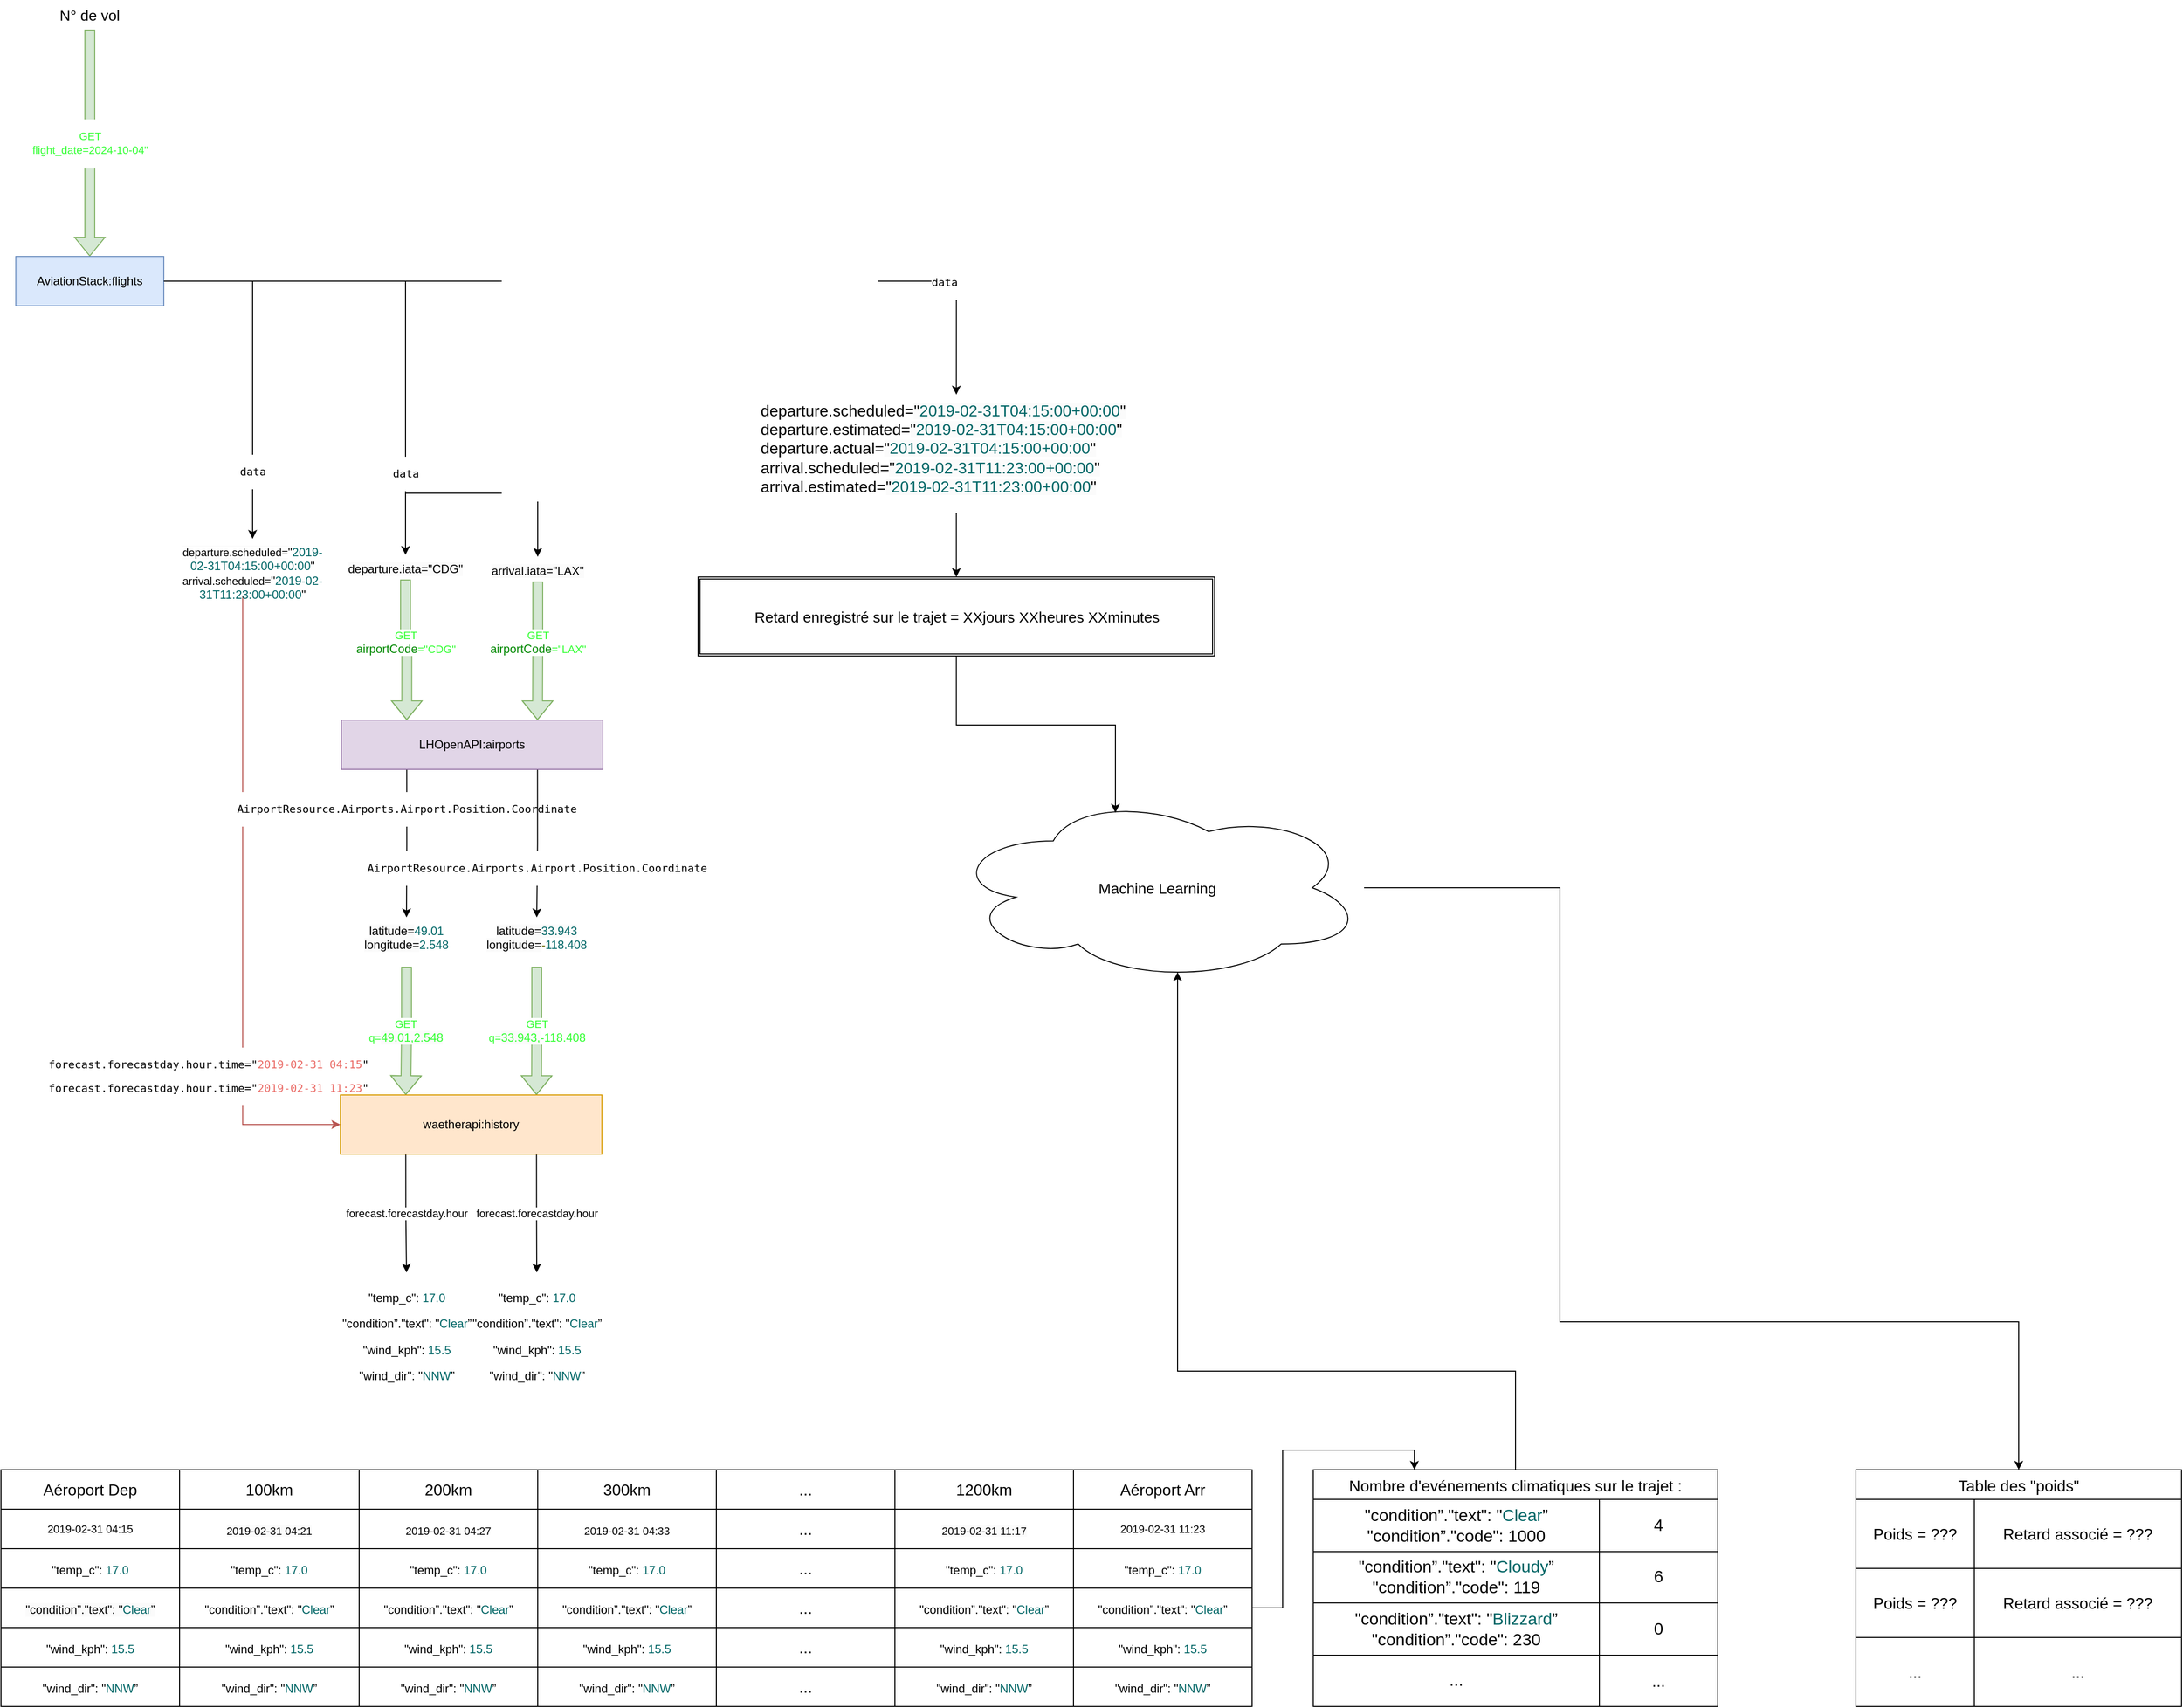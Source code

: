 <mxfile version="24.7.17">
  <diagram name="Page-1" id="EdxtV8TakAP-i8TAQfp9">
    <mxGraphModel dx="2206" dy="1135" grid="1" gridSize="10" guides="1" tooltips="1" connect="1" arrows="1" fold="1" page="1" pageScale="1" pageWidth="1200" pageHeight="1600" math="0" shadow="0">
      <root>
        <mxCell id="0" />
        <mxCell id="1" parent="0" />
        <mxCell id="XFWaM2evA0Q7bCbQr-Yb-10" value="&lt;p&gt;&lt;font color=&quot;#33ff33&quot;&gt;GET&lt;br&gt;flight_date=2024-10-04&quot;&lt;/font&gt;&lt;/p&gt;" style="edgeStyle=orthogonalEdgeStyle;rounded=0;orthogonalLoop=1;jettySize=auto;html=1;entryX=0.5;entryY=0;entryDx=0;entryDy=0;shape=flexArrow;fillColor=#d5e8d4;strokeColor=#82b366;" parent="1" source="XFWaM2evA0Q7bCbQr-Yb-3" target="XFWaM2evA0Q7bCbQr-Yb-9" edge="1">
          <mxGeometry relative="1" as="geometry">
            <mxPoint as="offset" />
          </mxGeometry>
        </mxCell>
        <mxCell id="XFWaM2evA0Q7bCbQr-Yb-3" value="N° de vol" style="text;html=1;align=center;verticalAlign=middle;whiteSpace=wrap;rounded=0;fontSize=15;" parent="1" vertex="1">
          <mxGeometry x="70" y="100" width="80" height="30" as="geometry" />
        </mxCell>
        <mxCell id="XFWaM2evA0Q7bCbQr-Yb-12" value="&lt;pre&gt;data&lt;/pre&gt;" style="edgeStyle=orthogonalEdgeStyle;rounded=0;orthogonalLoop=1;jettySize=auto;html=1;entryX=0.5;entryY=0;entryDx=0;entryDy=0;" parent="1" source="XFWaM2evA0Q7bCbQr-Yb-9" target="XFWaM2evA0Q7bCbQr-Yb-74" edge="1">
          <mxGeometry x="0.612" relative="1" as="geometry">
            <mxPoint x="270" y="630" as="targetPoint" />
            <Array as="points">
              <mxPoint x="275" y="385" />
            </Array>
            <mxPoint as="offset" />
          </mxGeometry>
        </mxCell>
        <mxCell id="XFWaM2evA0Q7bCbQr-Yb-91" style="edgeStyle=orthogonalEdgeStyle;rounded=0;orthogonalLoop=1;jettySize=auto;html=1;exitX=1;exitY=0.5;exitDx=0;exitDy=0;entryX=0.5;entryY=0;entryDx=0;entryDy=0;" parent="1" source="XFWaM2evA0Q7bCbQr-Yb-9" target="XFWaM2evA0Q7bCbQr-Yb-88" edge="1">
          <mxGeometry relative="1" as="geometry">
            <Array as="points">
              <mxPoint x="430" y="385" />
              <mxPoint x="430" y="600" />
              <mxPoint x="564" y="600" />
            </Array>
          </mxGeometry>
        </mxCell>
        <UserObject label="&lt;pre style=&quot;forced-color-adjust: none; color: rgb(0, 0, 0); font-size: 11px; font-style: normal; font-variant-ligatures: normal; font-variant-caps: normal; font-weight: 400; letter-spacing: normal; orphans: 2; text-align: center; text-indent: 0px; text-transform: none; widows: 2; word-spacing: 0px; -webkit-text-stroke-width: 0px; text-decoration-thickness: initial; text-decoration-style: initial; text-decoration-color: initial;&quot;&gt;data&lt;/pre&gt;" link="&#xa;&lt;pre style=&quot;forced-color-adjust: none; color: rgb(0, 0, 0); font-size: 11px; font-style: normal; font-variant-ligatures: normal; font-variant-caps: normal; font-weight: 400; letter-spacing: normal; orphans: 2; text-align: center; text-indent: 0px; text-transform: none; widows: 2; word-spacing: 0px; -webkit-text-stroke-width: 0px; text-decoration-thickness: initial; text-decoration-style: initial; text-decoration-color: initial;&quot;&gt;departure.iata,arrival.iata&lt;br style=&quot;forced-color-adjust: none;&quot;&gt;&lt;/pre&gt;&#xa;&#xa;" id="XFWaM2evA0Q7bCbQr-Yb-93">
          <mxCell style="edgeStyle=orthogonalEdgeStyle;rounded=0;orthogonalLoop=1;jettySize=auto;html=1;exitX=1;exitY=0.5;exitDx=0;exitDy=0;entryX=0.5;entryY=0;entryDx=0;entryDy=0;" parent="1" source="XFWaM2evA0Q7bCbQr-Yb-9" target="XFWaM2evA0Q7bCbQr-Yb-89" edge="1">
            <mxGeometry x="0.684" relative="1" as="geometry">
              <mxPoint as="offset" />
            </mxGeometry>
          </mxCell>
        </UserObject>
        <mxCell id="XFWaM2evA0Q7bCbQr-Yb-9" value="AviationStack:flights" style="rounded=0;whiteSpace=wrap;html=1;fillColor=#dae8fc;strokeColor=#6c8ebf;" parent="1" vertex="1">
          <mxGeometry x="35" y="360" width="150" height="50" as="geometry" />
        </mxCell>
        <mxCell id="XFWaM2evA0Q7bCbQr-Yb-106" style="edgeStyle=orthogonalEdgeStyle;rounded=0;orthogonalLoop=1;jettySize=auto;html=1;entryX=0;entryY=0.5;entryDx=0;entryDy=0;fillColor=#f8cecc;strokeColor=#b85450;" parent="1" source="XFWaM2evA0Q7bCbQr-Yb-74" target="XFWaM2evA0Q7bCbQr-Yb-97" edge="1">
          <mxGeometry relative="1" as="geometry">
            <Array as="points">
              <mxPoint x="265" y="1240" />
            </Array>
          </mxGeometry>
        </mxCell>
        <mxCell id="XFWaM2evA0Q7bCbQr-Yb-109" value="&lt;pre&gt;forecast.forecastday.hour.time=&quot;&lt;font color=&quot;#ea6b66&quot;&gt;2019-02-31 04:15&lt;/font&gt;&quot;&lt;br&gt;&lt;pre&gt;forecast.forecastday.hour.time=&quot;&lt;font color=&quot;#ea6b66&quot;&gt;2019-02-31 11:23&lt;/font&gt;&quot;&lt;/pre&gt;&lt;/pre&gt;" style="edgeLabel;html=1;align=center;verticalAlign=middle;resizable=0;points=[];" parent="XFWaM2evA0Q7bCbQr-Yb-106" vertex="1" connectable="0">
          <mxGeometry x="0.144" y="4" relative="1" as="geometry">
            <mxPoint x="-39" y="123" as="offset" />
          </mxGeometry>
        </mxCell>
        <mxCell id="XFWaM2evA0Q7bCbQr-Yb-74" value="&lt;font style=&quot;forced-color-adjust: none; font-family: Helvetica; font-size: 12px; font-style: normal; font-variant-ligatures: normal; font-variant-caps: normal; font-weight: 400; letter-spacing: normal; orphans: 2; text-indent: 0px; text-transform: none; widows: 2; word-spacing: 0px; -webkit-text-stroke-width: 0px; white-space: nowrap; background-color: rgb(251, 251, 251); text-decoration-thickness: initial; text-decoration-style: initial; text-decoration-color: initial;&quot;&gt;&lt;span style=&quot;forced-color-adjust: none; font-size: 11px; background-color: rgb(255, 255, 255);&quot;&gt;departure.scheduled=&lt;/span&gt;&lt;/font&gt;&quot;&lt;font color=&quot;#006666&quot;&gt;2019-02-31T04:15:00+00:00&lt;/font&gt;&quot;&lt;br&gt;&lt;font style=&quot;text-wrap: nowrap;&quot;&gt;&lt;span style=&quot;font-size: 11px; background-color: rgb(255, 255, 255);&quot;&gt;arrival.scheduled=&lt;/span&gt;&lt;/font&gt;&quot;&lt;font color=&quot;#006666&quot;&gt;2019-02-31T11:23:00+00:00&lt;/font&gt;&quot;" style="text;whiteSpace=wrap;html=1;align=center;" parent="1" vertex="1">
          <mxGeometry x="200" y="646.25" width="150" height="57.5" as="geometry" />
        </mxCell>
        <mxCell id="XFWaM2evA0Q7bCbQr-Yb-82" value="&lt;pre style=&quot;forced-color-adjust: none; color: rgb(0, 0, 0); font-size: 11px; font-style: normal; font-variant-ligatures: normal; font-variant-caps: normal; font-weight: 400; letter-spacing: normal; orphans: 2; text-align: center; text-indent: 0px; text-transform: none; widows: 2; word-spacing: 0px; -webkit-text-stroke-width: 0px; text-decoration-thickness: initial; text-decoration-style: initial; text-decoration-color: initial;&quot;&gt;AirportResource.Airports.Airport.Position.Coordinate&lt;br&gt;&lt;/pre&gt;" style="edgeStyle=orthogonalEdgeStyle;rounded=0;orthogonalLoop=1;jettySize=auto;html=1;exitX=0.25;exitY=1;exitDx=0;exitDy=0;entryX=0.5;entryY=0;entryDx=0;entryDy=0;" parent="1" source="XFWaM2evA0Q7bCbQr-Yb-84" target="XFWaM2evA0Q7bCbQr-Yb-85" edge="1">
          <mxGeometry x="-0.468" relative="1" as="geometry">
            <mxPoint as="offset" />
          </mxGeometry>
        </mxCell>
        <mxCell id="XFWaM2evA0Q7bCbQr-Yb-83" value="&lt;pre style=&quot;forced-color-adjust: none; color: rgb(0, 0, 0); font-size: 11px; font-style: normal; font-variant-ligatures: normal; font-variant-caps: normal; font-weight: 400; letter-spacing: normal; orphans: 2; text-align: center; text-indent: 0px; text-transform: none; widows: 2; word-spacing: 0px; -webkit-text-stroke-width: 0px; text-decoration-thickness: initial; text-decoration-style: initial; text-decoration-color: initial;&quot;&gt;AirportResource.Airports.Airport.Position.Coordinate&lt;br&gt;&lt;/pre&gt;" style="edgeStyle=orthogonalEdgeStyle;rounded=0;orthogonalLoop=1;jettySize=auto;html=1;exitX=0.75;exitY=1;exitDx=0;exitDy=0;entryX=0.5;entryY=0;entryDx=0;entryDy=0;" parent="1" source="XFWaM2evA0Q7bCbQr-Yb-84" target="XFWaM2evA0Q7bCbQr-Yb-86" edge="1">
          <mxGeometry x="0.337" relative="1" as="geometry">
            <mxPoint as="offset" />
          </mxGeometry>
        </mxCell>
        <mxCell id="XFWaM2evA0Q7bCbQr-Yb-84" value="LHOpenAPI:airports" style="rounded=0;whiteSpace=wrap;html=1;fillColor=#e1d5e7;strokeColor=#9673a6;" parent="1" vertex="1">
          <mxGeometry x="365" y="830" width="265" height="50" as="geometry" />
        </mxCell>
        <mxCell id="XFWaM2evA0Q7bCbQr-Yb-104" value="&lt;font color=&quot;#33ff33&quot;&gt;&lt;span style=&quot;font-family: Helvetica; font-size: 11px; font-style: normal; font-variant-ligatures: normal; font-variant-caps: normal; font-weight: 400; letter-spacing: normal; orphans: 2; text-align: center; text-indent: 0px; text-transform: none; widows: 2; word-spacing: 0px; -webkit-text-stroke-width: 0px; white-space: nowrap; background-color: rgb(255, 255, 255); text-decoration-thickness: initial; text-decoration-style: initial; text-decoration-color: initial; float: none; display: inline !important;&quot;&gt;GET&lt;/span&gt;&lt;br style=&quot;forced-color-adjust: none; font-family: Helvetica; font-size: 11px; font-style: normal; font-variant-ligatures: normal; font-variant-caps: normal; font-weight: 400; letter-spacing: normal; orphans: 2; text-align: center; text-indent: 0px; text-transform: none; widows: 2; word-spacing: 0px; -webkit-text-stroke-width: 0px; white-space: nowrap; background-color: rgb(255, 255, 255); text-decoration-thickness: initial; text-decoration-style: initial; text-decoration-color: initial;&quot;&gt;&lt;span style=&quot;font-family: Helvetica; font-size: 11px; font-style: normal; font-variant-ligatures: normal; font-variant-caps: normal; font-weight: 400; letter-spacing: normal; orphans: 2; text-align: center; text-indent: 0px; text-transform: none; widows: 2; word-spacing: 0px; -webkit-text-stroke-width: 0px; white-space: nowrap; background-color: rgb(255, 255, 255); text-decoration-thickness: initial; text-decoration-style: initial; text-decoration-color: initial; float: none; display: inline !important;&quot;&gt;q=&lt;/span&gt;&lt;span style=&quot;font-family: LufthansaTextWeb-Regular, sans-serif; font-size: 11.9px; background-color: rgb(251, 251, 251);&quot;&gt;49.01,&lt;/span&gt;&lt;span style=&quot;font-family: LufthansaTextWeb-Regular, sans-serif; font-size: 11.9px; background-color: rgb(251, 251, 251);&quot;&gt;2.548&lt;/span&gt;&lt;/font&gt;" style="edgeStyle=orthogonalEdgeStyle;rounded=0;orthogonalLoop=1;jettySize=auto;html=1;entryX=0.25;entryY=0;entryDx=0;entryDy=0;shape=flexArrow;fillColor=#d5e8d4;strokeColor=#82b366;" parent="1" source="XFWaM2evA0Q7bCbQr-Yb-85" target="XFWaM2evA0Q7bCbQr-Yb-97" edge="1">
          <mxGeometry x="0.008" relative="1" as="geometry">
            <mxPoint as="offset" />
          </mxGeometry>
        </mxCell>
        <mxCell id="XFWaM2evA0Q7bCbQr-Yb-85" value="&lt;span style=&quot;color: rgb(0, 0, 0); font-family: Helvetica; font-size: 12px; font-style: normal; font-variant-ligatures: normal; font-variant-caps: normal; font-weight: 400; letter-spacing: normal; orphans: 2; text-indent: 0px; text-transform: none; widows: 2; word-spacing: 0px; -webkit-text-stroke-width: 0px; white-space: nowrap; background-color: rgb(251, 251, 251); text-decoration-thickness: initial; text-decoration-style: initial; text-decoration-color: initial; float: none; display: inline !important;&quot;&gt;latitude=&lt;/span&gt;&lt;span style=&quot;forced-color-adjust: none; font-style: normal; font-variant-ligatures: normal; font-variant-caps: normal; font-weight: 400; letter-spacing: normal; orphans: 2; text-indent: 0px; text-transform: none; widows: 2; word-spacing: 0px; -webkit-text-stroke-width: 0px; white-space: nowrap; background-color: transparent; text-decoration-thickness: initial; text-decoration-style: initial; text-decoration-color: initial; color: rgb(0, 102, 102); font-family: LufthansaTextWeb-Regular, sans-serif; font-size: 11.9px;&quot;&gt;49.01&lt;/span&gt;&lt;br style=&quot;forced-color-adjust: none; color: rgb(0, 0, 0); font-family: Helvetica; font-size: 12px; font-style: normal; font-variant-ligatures: normal; font-variant-caps: normal; font-weight: 400; letter-spacing: normal; orphans: 2; text-indent: 0px; text-transform: none; widows: 2; word-spacing: 0px; -webkit-text-stroke-width: 0px; white-space: nowrap; background-color: rgb(251, 251, 251); text-decoration-thickness: initial; text-decoration-style: initial; text-decoration-color: initial;&quot;&gt;&lt;span style=&quot;color: rgb(0, 0, 0); font-family: Helvetica; font-size: 12px; font-style: normal; font-variant-ligatures: normal; font-variant-caps: normal; font-weight: 400; letter-spacing: normal; orphans: 2; text-indent: 0px; text-transform: none; widows: 2; word-spacing: 0px; -webkit-text-stroke-width: 0px; white-space: nowrap; background-color: rgb(251, 251, 251); text-decoration-thickness: initial; text-decoration-style: initial; text-decoration-color: initial; float: none; display: inline !important;&quot;&gt;longitude=&lt;/span&gt;&lt;span style=&quot;forced-color-adjust: none; font-style: normal; font-variant-ligatures: normal; font-variant-caps: normal; font-weight: 400; letter-spacing: normal; orphans: 2; text-indent: 0px; text-transform: none; widows: 2; word-spacing: 0px; -webkit-text-stroke-width: 0px; white-space: nowrap; background-color: transparent; text-decoration-thickness: initial; text-decoration-style: initial; text-decoration-color: initial; color: rgb(0, 102, 102); font-family: LufthansaTextWeb-Regular, sans-serif; font-size: 11.9px;&quot;&gt;2.548&lt;/span&gt;" style="text;whiteSpace=wrap;html=1;align=center;" parent="1" vertex="1">
          <mxGeometry x="366" y="1030" width="130" height="50" as="geometry" />
        </mxCell>
        <mxCell id="XFWaM2evA0Q7bCbQr-Yb-105" value="&lt;font color=&quot;#33ff33&quot;&gt;&lt;font style=&quot;forced-color-adjust: none;&quot;&gt;&lt;span style=&quot;forced-color-adjust: none; font-family: Helvetica; font-size: 11px; font-style: normal; font-variant-ligatures: normal; font-variant-caps: normal; font-weight: 400; letter-spacing: normal; orphans: 2; text-align: center; text-indent: 0px; text-transform: none; widows: 2; word-spacing: 0px; -webkit-text-stroke-width: 0px; white-space: nowrap; background-color: rgb(255, 255, 255); text-decoration-thickness: initial; text-decoration-style: initial; text-decoration-color: initial; float: none; display: inline !important;&quot;&gt;GET&lt;/span&gt;&lt;br style=&quot;forced-color-adjust: none; font-family: Helvetica; font-size: 11px; font-style: normal; font-variant-ligatures: normal; font-variant-caps: normal; font-weight: 400; letter-spacing: normal; orphans: 2; text-align: center; text-indent: 0px; text-transform: none; widows: 2; word-spacing: 0px; -webkit-text-stroke-width: 0px; white-space: nowrap; background-color: rgb(255, 255, 255); text-decoration-thickness: initial; text-decoration-style: initial; text-decoration-color: initial;&quot;&gt;&lt;span style=&quot;forced-color-adjust: none; font-family: Helvetica; font-size: 11px; font-style: normal; font-variant-ligatures: normal; font-variant-caps: normal; font-weight: 400; letter-spacing: normal; orphans: 2; text-align: center; text-indent: 0px; text-transform: none; widows: 2; word-spacing: 0px; -webkit-text-stroke-width: 0px; white-space: nowrap; background-color: rgb(255, 255, 255); text-decoration-thickness: initial; text-decoration-style: initial; text-decoration-color: initial; float: none; display: inline !important;&quot;&gt;q=&lt;/span&gt;&lt;/font&gt;&lt;span style=&quot;font-family: LufthansaTextWeb-Regular, sans-serif; font-size: 11.9px; text-align: left; text-wrap: wrap; background-color: rgb(251, 251, 251);&quot;&gt;33.943,&lt;/span&gt;&lt;span style=&quot;text-wrap: wrap; background: transparent; font-size: 11.9px; text-align: left; margin: 0px; padding: 0px; border: 0px; outline: 0px; vertical-align: baseline; font-family: LufthansaTextWeb-Regular, sans-serif; box-sizing: border-box !important;&quot; class=&quot;pun&quot;&gt;-&lt;/span&gt;&lt;span style=&quot;text-wrap: wrap; background: transparent; font-size: 11.9px; text-align: left; margin: 0px; padding: 0px; border: 0px; outline: 0px; vertical-align: baseline; font-family: LufthansaTextWeb-Regular, sans-serif; box-sizing: border-box !important;&quot; class=&quot;lit&quot;&gt;118.408&lt;/span&gt;&lt;/font&gt;" style="edgeStyle=orthogonalEdgeStyle;rounded=0;orthogonalLoop=1;jettySize=auto;html=1;entryX=0.75;entryY=0;entryDx=0;entryDy=0;shape=flexArrow;fillColor=#d5e8d4;strokeColor=#82b366;" parent="1" source="XFWaM2evA0Q7bCbQr-Yb-86" target="XFWaM2evA0Q7bCbQr-Yb-97" edge="1">
          <mxGeometry relative="1" as="geometry" />
        </mxCell>
        <mxCell id="XFWaM2evA0Q7bCbQr-Yb-86" value="&lt;span style=&quot;color: rgb(0, 0, 0); font-family: Helvetica; font-size: 12px; font-style: normal; font-variant-ligatures: normal; font-variant-caps: normal; font-weight: 400; letter-spacing: normal; orphans: 2; text-indent: 0px; text-transform: none; widows: 2; word-spacing: 0px; -webkit-text-stroke-width: 0px; white-space: nowrap; background-color: rgb(251, 251, 251); text-decoration-thickness: initial; text-decoration-style: initial; text-decoration-color: initial; float: none; display: inline !important;&quot;&gt;latitude=&lt;span style=&quot;background-color: transparent; color: rgb(0, 102, 102); font-family: LufthansaTextWeb-Regular, sans-serif; font-size: 11.9px; text-align: left; text-wrap: wrap;&quot;&gt;33.943&lt;/span&gt;&lt;br&gt;&lt;/span&gt;&lt;span style=&quot;color: rgb(0, 0, 0); font-family: Helvetica; font-size: 12px; font-style: normal; font-variant-ligatures: normal; font-variant-caps: normal; font-weight: 400; letter-spacing: normal; orphans: 2; text-indent: 0px; text-transform: none; widows: 2; word-spacing: 0px; -webkit-text-stroke-width: 0px; white-space: nowrap; background-color: rgb(251, 251, 251); text-decoration-thickness: initial; text-decoration-style: initial; text-decoration-color: initial; float: none; display: inline !important;&quot;&gt;longitude=&lt;/span&gt;&lt;span style=&quot;font-size: 11.9px; text-align: left; margin: 0px; padding: 0px; border: 0px; outline: 0px; vertical-align: baseline; background: transparent; font-family: LufthansaTextWeb-Regular, sans-serif; color: rgb(102, 102, 0); box-sizing: border-box !important;&quot; class=&quot;pun&quot;&gt;-&lt;/span&gt;&lt;span style=&quot;font-size: 11.9px; text-align: left; margin: 0px; padding: 0px; border: 0px; outline: 0px; vertical-align: baseline; background: transparent; font-family: LufthansaTextWeb-Regular, sans-serif; color: rgb(0, 102, 102); box-sizing: border-box !important;&quot; class=&quot;lit&quot;&gt;118.408&lt;/span&gt;" style="text;whiteSpace=wrap;html=1;align=center;" parent="1" vertex="1">
          <mxGeometry x="498" y="1030" width="130" height="50" as="geometry" />
        </mxCell>
        <mxCell id="XFWaM2evA0Q7bCbQr-Yb-100" value="&lt;span style=&quot;forced-color-adjust: none; font-family: Helvetica; font-size: 11px; font-style: normal; font-variant-ligatures: normal; font-variant-caps: normal; font-weight: 400; letter-spacing: normal; orphans: 2; text-align: center; text-indent: 0px; text-transform: none; widows: 2; word-spacing: 0px; -webkit-text-stroke-width: 0px; white-space: nowrap; background-color: rgb(255, 255, 255); text-decoration-thickness: initial; text-decoration-style: initial; text-decoration-color: initial; color: rgb(51, 255, 51); float: none; display: inline !important;&quot;&gt;GET&lt;/span&gt;&lt;br style=&quot;forced-color-adjust: none; font-family: Helvetica; font-size: 11px; font-style: normal; font-variant-ligatures: normal; font-variant-caps: normal; font-weight: 400; letter-spacing: normal; orphans: 2; text-align: center; text-indent: 0px; text-transform: none; widows: 2; word-spacing: 0px; -webkit-text-stroke-width: 0px; white-space: nowrap; background-color: rgb(255, 255, 255); text-decoration-thickness: initial; text-decoration-style: initial; text-decoration-color: initial; color: rgb(51, 255, 51);&quot;&gt;&lt;span style=&quot;forced-color-adjust: none; font-family: Helvetica; font-size: 11px; font-style: normal; font-variant-ligatures: normal; font-variant-caps: normal; font-weight: 400; letter-spacing: normal; orphans: 2; text-align: center; text-indent: 0px; text-transform: none; widows: 2; word-spacing: 0px; -webkit-text-stroke-width: 0px; white-space: nowrap; background-color: rgb(255, 255, 255); text-decoration-thickness: initial; text-decoration-style: initial; text-decoration-color: initial; color: rgb(51, 255, 51); float: none; display: inline !important;&quot;&gt;&lt;span style=&quot;forced-color-adjust: none; background-color: transparent; color: rgb(0, 136, 0); font-family: LufthansaTextWeb-Regular, sans-serif; font-size: 11.9px; text-align: left;&quot;&gt;airportCode&lt;/span&gt;=&quot;LAX&quot;&lt;/span&gt;" style="edgeStyle=orthogonalEdgeStyle;rounded=0;orthogonalLoop=1;jettySize=auto;html=1;exitX=0.5;exitY=1;exitDx=0;exitDy=0;entryX=0.75;entryY=0;entryDx=0;entryDy=0;shape=flexArrow;fillColor=#d5e8d4;strokeColor=#82b366;" parent="1" source="XFWaM2evA0Q7bCbQr-Yb-88" target="XFWaM2evA0Q7bCbQr-Yb-84" edge="1">
          <mxGeometry x="-0.14" relative="1" as="geometry">
            <mxPoint y="1" as="offset" />
          </mxGeometry>
        </mxCell>
        <mxCell id="XFWaM2evA0Q7bCbQr-Yb-88" value="&lt;span style=&quot;color: rgb(0, 0, 0); font-family: Helvetica; font-size: 12px; font-style: normal; font-variant-ligatures: normal; font-variant-caps: normal; font-weight: 400; letter-spacing: normal; orphans: 2; text-indent: 0px; text-transform: none; widows: 2; word-spacing: 0px; -webkit-text-stroke-width: 0px; white-space: nowrap; background-color: rgb(251, 251, 251); text-decoration-thickness: initial; text-decoration-style: initial; text-decoration-color: initial; float: none; display: inline !important;&quot;&gt;arrival.iata=&quot;LAX&quot;&lt;/span&gt;" style="text;whiteSpace=wrap;html=1;align=center;" parent="1" vertex="1">
          <mxGeometry x="499" y="664.5" width="130" height="25" as="geometry" />
        </mxCell>
        <mxCell id="XFWaM2evA0Q7bCbQr-Yb-89" value="&lt;span style=&quot;color: rgb(0, 0, 0); font-family: Helvetica; font-size: 12px; font-style: normal; font-variant-ligatures: normal; font-variant-caps: normal; font-weight: 400; letter-spacing: normal; orphans: 2; text-indent: 0px; text-transform: none; widows: 2; word-spacing: 0px; -webkit-text-stroke-width: 0px; white-space: nowrap; background-color: rgb(251, 251, 251); text-decoration-thickness: initial; text-decoration-style: initial; text-decoration-color: initial; float: none; display: inline !important;&quot;&gt;departure.iata=&quot;CDG&quot;&lt;/span&gt;" style="text;whiteSpace=wrap;html=1;align=center;" parent="1" vertex="1">
          <mxGeometry x="365" y="662.5" width="130" height="25" as="geometry" />
        </mxCell>
        <mxCell id="XFWaM2evA0Q7bCbQr-Yb-95" value="&lt;span style=&quot;color: rgb(51, 255, 51); font-family: Helvetica; font-size: 11px; font-style: normal; font-variant-ligatures: normal; font-variant-caps: normal; font-weight: 400; letter-spacing: normal; orphans: 2; text-align: center; text-indent: 0px; text-transform: none; widows: 2; word-spacing: 0px; -webkit-text-stroke-width: 0px; white-space: nowrap; background-color: rgb(255, 255, 255); text-decoration-thickness: initial; text-decoration-style: initial; text-decoration-color: initial; display: inline !important; float: none;&quot;&gt;GET&lt;/span&gt;&lt;br style=&quot;forced-color-adjust: none; color: rgb(51, 255, 51); font-family: Helvetica; font-size: 11px; font-style: normal; font-variant-ligatures: normal; font-variant-caps: normal; font-weight: 400; letter-spacing: normal; orphans: 2; text-align: center; text-indent: 0px; text-transform: none; widows: 2; word-spacing: 0px; -webkit-text-stroke-width: 0px; white-space: nowrap; background-color: rgb(255, 255, 255); text-decoration-thickness: initial; text-decoration-style: initial; text-decoration-color: initial;&quot;&gt;&lt;span style=&quot;color: rgb(51, 255, 51); font-family: Helvetica; font-size: 11px; font-style: normal; font-variant-ligatures: normal; font-variant-caps: normal; font-weight: 400; letter-spacing: normal; orphans: 2; text-align: center; text-indent: 0px; text-transform: none; widows: 2; word-spacing: 0px; -webkit-text-stroke-width: 0px; white-space: nowrap; background-color: rgb(255, 255, 255); text-decoration-thickness: initial; text-decoration-style: initial; text-decoration-color: initial; display: inline !important; float: none;&quot;&gt;&lt;span style=&quot;background-color: transparent; color: rgb(0, 136, 0); font-family: LufthansaTextWeb-Regular, sans-serif; font-size: 11.9px; text-align: left;&quot;&gt;airportCode&lt;/span&gt;=&quot;CDG&quot;&lt;/span&gt;" style="edgeStyle=orthogonalEdgeStyle;rounded=0;orthogonalLoop=1;jettySize=auto;html=1;entryX=0.25;entryY=0;entryDx=0;entryDy=0;fillColor=#d5e8d4;strokeColor=#82b366;shape=flexArrow;exitX=0.5;exitY=1;exitDx=0;exitDy=0;" parent="1" source="XFWaM2evA0Q7bCbQr-Yb-89" target="XFWaM2evA0Q7bCbQr-Yb-84" edge="1">
          <mxGeometry x="-0.116" relative="1" as="geometry">
            <mxPoint as="offset" />
            <mxPoint x="660" y="705" as="sourcePoint" />
            <mxPoint x="703" y="875" as="targetPoint" />
          </mxGeometry>
        </mxCell>
        <UserObject label="forecast.forecastday.hour" link="&#xa;forecast.forecastday.hour.time&#xa;&#xa;" id="XFWaM2evA0Q7bCbQr-Yb-102">
          <mxCell style="edgeStyle=orthogonalEdgeStyle;rounded=0;orthogonalLoop=1;jettySize=auto;html=1;exitX=0.25;exitY=1;exitDx=0;exitDy=0;entryX=0.5;entryY=0;entryDx=0;entryDy=0;" parent="1" source="XFWaM2evA0Q7bCbQr-Yb-97" target="XFWaM2evA0Q7bCbQr-Yb-98" edge="1">
            <mxGeometry relative="1" as="geometry" />
          </mxCell>
        </UserObject>
        <UserObject label="&lt;span style=&quot;color: rgb(0, 0, 0); font-family: Helvetica; font-size: 11px; font-style: normal; font-variant-ligatures: normal; font-variant-caps: normal; font-weight: 400; letter-spacing: normal; orphans: 2; text-align: center; text-indent: 0px; text-transform: none; widows: 2; word-spacing: 0px; -webkit-text-stroke-width: 0px; white-space: nowrap; background-color: rgb(255, 255, 255); text-decoration-thickness: initial; text-decoration-style: initial; text-decoration-color: initial; display: inline !important; float: none;&quot;&gt;forecast.forecastday.hour&lt;/span&gt;" link="&#xa;&lt;span style=&quot;color: rgb(0, 0, 0); font-family: Helvetica; font-size: 11px; font-style: normal; font-variant-ligatures: normal; font-variant-caps: normal; font-weight: 400; letter-spacing: normal; orphans: 2; text-align: center; text-indent: 0px; text-transform: none; widows: 2; word-spacing: 0px; -webkit-text-stroke-width: 0px; white-space: nowrap; background-color: rgb(255, 255, 255); text-decoration-thickness: initial; text-decoration-style: initial; text-decoration-color: initial; display: inline !important; float: none;&quot;&gt;forecast.forecastday.hour&lt;/span&gt;&#xa;&#xa;" id="XFWaM2evA0Q7bCbQr-Yb-103">
          <mxCell style="edgeStyle=orthogonalEdgeStyle;rounded=0;orthogonalLoop=1;jettySize=auto;html=1;exitX=0.75;exitY=1;exitDx=0;exitDy=0;entryX=0.5;entryY=0;entryDx=0;entryDy=0;" parent="1" source="XFWaM2evA0Q7bCbQr-Yb-97" target="XFWaM2evA0Q7bCbQr-Yb-101" edge="1">
            <mxGeometry relative="1" as="geometry" />
          </mxCell>
        </UserObject>
        <mxCell id="XFWaM2evA0Q7bCbQr-Yb-97" value="waetherapi:history" style="rounded=0;whiteSpace=wrap;html=1;fillColor=#ffe6cc;strokeColor=#d79b00;" parent="1" vertex="1">
          <mxGeometry x="364" y="1210" width="265" height="60" as="geometry" />
        </mxCell>
        <mxCell id="XFWaM2evA0Q7bCbQr-Yb-98" value="&lt;p&gt;&quot;temp_c&quot;: &lt;font color=&quot;#006666&quot;&gt;17.0&lt;/font&gt;&lt;/p&gt;&lt;p&gt;&quot;condition”.&quot;text&quot;: &quot;&lt;font color=&quot;#006666&quot;&gt;Clear&lt;/font&gt;”&lt;/p&gt;&lt;p&gt;&quot;wind_kph&quot;: &lt;font color=&quot;#006666&quot;&gt;15.5&lt;/font&gt;&lt;/p&gt;&lt;p&gt;&quot;wind_dir&quot;: &quot;&lt;font color=&quot;#006666&quot;&gt;NNW&lt;/font&gt;”&lt;/p&gt;&lt;div&gt;&lt;br&gt;&lt;/div&gt;" style="text;whiteSpace=wrap;html=1;align=center;" parent="1" vertex="1">
          <mxGeometry x="353.75" y="1390" width="154.5" height="130" as="geometry" />
        </mxCell>
        <mxCell id="XFWaM2evA0Q7bCbQr-Yb-101" value="&lt;p&gt;&quot;temp_c&quot;: &lt;font color=&quot;#006666&quot;&gt;17.0&lt;/font&gt;&lt;/p&gt;&lt;p&gt;&quot;condition”.&quot;text&quot;: &quot;&lt;font color=&quot;#006666&quot;&gt;Clear&lt;/font&gt;”&lt;/p&gt;&lt;p&gt;&quot;wind_kph&quot;: &lt;font color=&quot;#006666&quot;&gt;15.5&lt;/font&gt;&lt;/p&gt;&lt;p&gt;&quot;wind_dir&quot;: &quot;&lt;font color=&quot;#006666&quot;&gt;NNW&lt;/font&gt;”&lt;/p&gt;&lt;div&gt;&lt;br&gt;&lt;/div&gt;" style="text;whiteSpace=wrap;html=1;align=center;" parent="1" vertex="1">
          <mxGeometry x="485.75" y="1390" width="154.5" height="130" as="geometry" />
        </mxCell>
        <mxCell id="ya2SKJEDVi4XLlaK7QYM-20" value="" style="shape=table;startSize=0;container=1;collapsible=0;childLayout=tableLayout;fontSize=16;" parent="1" vertex="1">
          <mxGeometry x="20" y="1590" width="1268" height="240" as="geometry" />
        </mxCell>
        <mxCell id="ya2SKJEDVi4XLlaK7QYM-37" style="shape=tableRow;horizontal=0;startSize=0;swimlaneHead=0;swimlaneBody=0;strokeColor=inherit;top=0;left=0;bottom=0;right=0;collapsible=0;dropTarget=0;fillColor=none;points=[[0,0.5],[1,0.5]];portConstraint=eastwest;fontSize=16;" parent="ya2SKJEDVi4XLlaK7QYM-20" vertex="1">
          <mxGeometry width="1268" height="40" as="geometry" />
        </mxCell>
        <mxCell id="ya2SKJEDVi4XLlaK7QYM-38" value="Aéroport Dep" style="shape=partialRectangle;html=1;whiteSpace=wrap;connectable=0;strokeColor=inherit;overflow=hidden;fillColor=none;top=0;left=0;bottom=0;right=0;pointerEvents=1;fontSize=16;" parent="ya2SKJEDVi4XLlaK7QYM-37" vertex="1">
          <mxGeometry width="181" height="40" as="geometry">
            <mxRectangle width="181" height="40" as="alternateBounds" />
          </mxGeometry>
        </mxCell>
        <mxCell id="ya2SKJEDVi4XLlaK7QYM-39" value="100km" style="shape=partialRectangle;html=1;whiteSpace=wrap;connectable=0;strokeColor=inherit;overflow=hidden;fillColor=none;top=0;left=0;bottom=0;right=0;pointerEvents=1;fontSize=16;" parent="ya2SKJEDVi4XLlaK7QYM-37" vertex="1">
          <mxGeometry x="181" width="182" height="40" as="geometry">
            <mxRectangle width="182" height="40" as="alternateBounds" />
          </mxGeometry>
        </mxCell>
        <mxCell id="ya2SKJEDVi4XLlaK7QYM-40" value="200km" style="shape=partialRectangle;html=1;whiteSpace=wrap;connectable=0;strokeColor=inherit;overflow=hidden;fillColor=none;top=0;left=0;bottom=0;right=0;pointerEvents=1;fontSize=16;" parent="ya2SKJEDVi4XLlaK7QYM-37" vertex="1">
          <mxGeometry x="363" width="181" height="40" as="geometry">
            <mxRectangle width="181" height="40" as="alternateBounds" />
          </mxGeometry>
        </mxCell>
        <mxCell id="ya2SKJEDVi4XLlaK7QYM-41" value="300km" style="shape=partialRectangle;html=1;whiteSpace=wrap;connectable=0;strokeColor=inherit;overflow=hidden;fillColor=none;top=0;left=0;bottom=0;right=0;pointerEvents=1;fontSize=16;" parent="ya2SKJEDVi4XLlaK7QYM-37" vertex="1">
          <mxGeometry x="544" width="181" height="40" as="geometry">
            <mxRectangle width="181" height="40" as="alternateBounds" />
          </mxGeometry>
        </mxCell>
        <mxCell id="ya2SKJEDVi4XLlaK7QYM-45" value="..." style="shape=partialRectangle;html=1;whiteSpace=wrap;connectable=0;strokeColor=inherit;overflow=hidden;fillColor=none;top=0;left=0;bottom=0;right=0;pointerEvents=1;fontSize=16;" parent="ya2SKJEDVi4XLlaK7QYM-37" vertex="1">
          <mxGeometry x="725" width="181" height="40" as="geometry">
            <mxRectangle width="181" height="40" as="alternateBounds" />
          </mxGeometry>
        </mxCell>
        <mxCell id="ya2SKJEDVi4XLlaK7QYM-49" value="1200km" style="shape=partialRectangle;html=1;whiteSpace=wrap;connectable=0;strokeColor=inherit;overflow=hidden;fillColor=none;top=0;left=0;bottom=0;right=0;pointerEvents=1;fontSize=16;" parent="ya2SKJEDVi4XLlaK7QYM-37" vertex="1">
          <mxGeometry x="906" width="181" height="40" as="geometry">
            <mxRectangle width="181" height="40" as="alternateBounds" />
          </mxGeometry>
        </mxCell>
        <mxCell id="ya2SKJEDVi4XLlaK7QYM-53" value="Aéroport Arr" style="shape=partialRectangle;html=1;whiteSpace=wrap;connectable=0;strokeColor=inherit;overflow=hidden;fillColor=none;top=0;left=0;bottom=0;right=0;pointerEvents=1;fontSize=16;" parent="ya2SKJEDVi4XLlaK7QYM-37" vertex="1">
          <mxGeometry x="1087" width="181" height="40" as="geometry">
            <mxRectangle width="181" height="40" as="alternateBounds" />
          </mxGeometry>
        </mxCell>
        <mxCell id="ya2SKJEDVi4XLlaK7QYM-21" value="" style="shape=tableRow;horizontal=0;startSize=0;swimlaneHead=0;swimlaneBody=0;strokeColor=inherit;top=0;left=0;bottom=0;right=0;collapsible=0;dropTarget=0;fillColor=none;points=[[0,0.5],[1,0.5]];portConstraint=eastwest;fontSize=16;" parent="ya2SKJEDVi4XLlaK7QYM-20" vertex="1">
          <mxGeometry y="40" width="1268" height="40" as="geometry" />
        </mxCell>
        <mxCell id="ya2SKJEDVi4XLlaK7QYM-22" value="&lt;p style=&quot;font-size: 11px;&quot;&gt;2019-02-31 04:15&lt;/p&gt;" style="shape=partialRectangle;html=1;whiteSpace=wrap;connectable=0;strokeColor=inherit;overflow=hidden;fillColor=none;top=0;left=0;bottom=0;right=0;pointerEvents=1;fontSize=16;" parent="ya2SKJEDVi4XLlaK7QYM-21" vertex="1">
          <mxGeometry width="181" height="40" as="geometry">
            <mxRectangle width="181" height="40" as="alternateBounds" />
          </mxGeometry>
        </mxCell>
        <mxCell id="ya2SKJEDVi4XLlaK7QYM-23" value="&lt;span style=&quot;color: rgb(0, 0, 0); font-family: Helvetica; font-size: 11px; font-style: normal; font-variant-ligatures: normal; font-variant-caps: normal; font-weight: 400; letter-spacing: normal; orphans: 2; text-align: center; text-indent: 0px; text-transform: none; widows: 2; word-spacing: 0px; -webkit-text-stroke-width: 0px; white-space: normal; background-color: rgb(251, 251, 251); text-decoration-thickness: initial; text-decoration-style: initial; text-decoration-color: initial; display: inline !important; float: none;&quot;&gt;2019-02-31 04:21&lt;/span&gt;" style="shape=partialRectangle;html=1;whiteSpace=wrap;connectable=0;strokeColor=inherit;overflow=hidden;fillColor=none;top=0;left=0;bottom=0;right=0;pointerEvents=1;fontSize=16;" parent="ya2SKJEDVi4XLlaK7QYM-21" vertex="1">
          <mxGeometry x="181" width="182" height="40" as="geometry">
            <mxRectangle width="182" height="40" as="alternateBounds" />
          </mxGeometry>
        </mxCell>
        <mxCell id="ya2SKJEDVi4XLlaK7QYM-24" value="&lt;span style=&quot;font-size: 11px;&quot;&gt;2019-02-31 04:27&lt;/span&gt;" style="shape=partialRectangle;html=1;whiteSpace=wrap;connectable=0;strokeColor=inherit;overflow=hidden;fillColor=none;top=0;left=0;bottom=0;right=0;pointerEvents=1;fontSize=16;" parent="ya2SKJEDVi4XLlaK7QYM-21" vertex="1">
          <mxGeometry x="363" width="181" height="40" as="geometry">
            <mxRectangle width="181" height="40" as="alternateBounds" />
          </mxGeometry>
        </mxCell>
        <mxCell id="ya2SKJEDVi4XLlaK7QYM-42" value="&lt;span style=&quot;font-size: 11px;&quot;&gt;2019-02-31 04:33&lt;/span&gt;" style="shape=partialRectangle;html=1;whiteSpace=wrap;connectable=0;strokeColor=inherit;overflow=hidden;fillColor=none;top=0;left=0;bottom=0;right=0;pointerEvents=1;fontSize=16;" parent="ya2SKJEDVi4XLlaK7QYM-21" vertex="1">
          <mxGeometry x="544" width="181" height="40" as="geometry">
            <mxRectangle width="181" height="40" as="alternateBounds" />
          </mxGeometry>
        </mxCell>
        <mxCell id="ya2SKJEDVi4XLlaK7QYM-46" value="..." style="shape=partialRectangle;html=1;whiteSpace=wrap;connectable=0;strokeColor=inherit;overflow=hidden;fillColor=none;top=0;left=0;bottom=0;right=0;pointerEvents=1;fontSize=16;" parent="ya2SKJEDVi4XLlaK7QYM-21" vertex="1">
          <mxGeometry x="725" width="181" height="40" as="geometry">
            <mxRectangle width="181" height="40" as="alternateBounds" />
          </mxGeometry>
        </mxCell>
        <mxCell id="ya2SKJEDVi4XLlaK7QYM-50" value="&lt;span style=&quot;color: rgb(0, 0, 0); font-family: Helvetica; font-size: 11px; font-style: normal; font-variant-ligatures: normal; font-variant-caps: normal; font-weight: 400; letter-spacing: normal; orphans: 2; text-align: center; text-indent: 0px; text-transform: none; widows: 2; word-spacing: 0px; -webkit-text-stroke-width: 0px; white-space: normal; background-color: rgb(251, 251, 251); text-decoration-thickness: initial; text-decoration-style: initial; text-decoration-color: initial; display: inline !important; float: none;&quot;&gt;2019-02-31 11:17&lt;/span&gt;" style="shape=partialRectangle;html=1;whiteSpace=wrap;connectable=0;strokeColor=inherit;overflow=hidden;fillColor=none;top=0;left=0;bottom=0;right=0;pointerEvents=1;fontSize=16;" parent="ya2SKJEDVi4XLlaK7QYM-21" vertex="1">
          <mxGeometry x="906" width="181" height="40" as="geometry">
            <mxRectangle width="181" height="40" as="alternateBounds" />
          </mxGeometry>
        </mxCell>
        <mxCell id="ya2SKJEDVi4XLlaK7QYM-54" value="&lt;p style=&quot;font-size: 11px; background-color: rgb(255, 255, 255);&quot;&gt;2019-02-31 11:23&lt;/p&gt;" style="shape=partialRectangle;html=1;whiteSpace=wrap;connectable=0;strokeColor=inherit;overflow=hidden;fillColor=none;top=0;left=0;bottom=0;right=0;pointerEvents=1;fontSize=16;" parent="ya2SKJEDVi4XLlaK7QYM-21" vertex="1">
          <mxGeometry x="1087" width="181" height="40" as="geometry">
            <mxRectangle width="181" height="40" as="alternateBounds" />
          </mxGeometry>
        </mxCell>
        <mxCell id="ya2SKJEDVi4XLlaK7QYM-25" value="" style="shape=tableRow;horizontal=0;startSize=0;swimlaneHead=0;swimlaneBody=0;strokeColor=inherit;top=0;left=0;bottom=0;right=0;collapsible=0;dropTarget=0;fillColor=none;points=[[0,0.5],[1,0.5]];portConstraint=eastwest;fontSize=16;" parent="ya2SKJEDVi4XLlaK7QYM-20" vertex="1">
          <mxGeometry y="80" width="1268" height="40" as="geometry" />
        </mxCell>
        <mxCell id="ya2SKJEDVi4XLlaK7QYM-26" value="&lt;span style=&quot;font-size: 12px;&quot;&gt;&quot;temp_c&quot;:&amp;nbsp;&lt;/span&gt;&lt;font style=&quot;font-size: 12px;&quot; color=&quot;#006666&quot;&gt;17.0&lt;/font&gt;" style="shape=partialRectangle;html=1;whiteSpace=wrap;connectable=0;strokeColor=inherit;overflow=hidden;fillColor=none;top=0;left=0;bottom=0;right=0;pointerEvents=1;fontSize=16;" parent="ya2SKJEDVi4XLlaK7QYM-25" vertex="1">
          <mxGeometry width="181" height="40" as="geometry">
            <mxRectangle width="181" height="40" as="alternateBounds" />
          </mxGeometry>
        </mxCell>
        <mxCell id="ya2SKJEDVi4XLlaK7QYM-27" value="&lt;span style=&quot;font-size: 12px;&quot;&gt;&quot;temp_c&quot;:&amp;nbsp;&lt;/span&gt;&lt;font style=&quot;font-size: 12px;&quot; color=&quot;#006666&quot;&gt;17.0&lt;/font&gt;" style="shape=partialRectangle;html=1;whiteSpace=wrap;connectable=0;strokeColor=inherit;overflow=hidden;fillColor=none;top=0;left=0;bottom=0;right=0;pointerEvents=1;fontSize=16;" parent="ya2SKJEDVi4XLlaK7QYM-25" vertex="1">
          <mxGeometry x="181" width="182" height="40" as="geometry">
            <mxRectangle width="182" height="40" as="alternateBounds" />
          </mxGeometry>
        </mxCell>
        <mxCell id="ya2SKJEDVi4XLlaK7QYM-28" value="&lt;span style=&quot;font-size: 12px;&quot;&gt;&quot;temp_c&quot;:&amp;nbsp;&lt;/span&gt;&lt;font style=&quot;font-size: 12px;&quot; color=&quot;#006666&quot;&gt;17.0&lt;/font&gt;" style="shape=partialRectangle;html=1;whiteSpace=wrap;connectable=0;strokeColor=inherit;overflow=hidden;fillColor=none;top=0;left=0;bottom=0;right=0;pointerEvents=1;fontSize=16;" parent="ya2SKJEDVi4XLlaK7QYM-25" vertex="1">
          <mxGeometry x="363" width="181" height="40" as="geometry">
            <mxRectangle width="181" height="40" as="alternateBounds" />
          </mxGeometry>
        </mxCell>
        <mxCell id="ya2SKJEDVi4XLlaK7QYM-43" value="&lt;span style=&quot;font-size: 12px;&quot;&gt;&quot;temp_c&quot;:&amp;nbsp;&lt;/span&gt;&lt;font style=&quot;font-size: 12px;&quot; color=&quot;#006666&quot;&gt;17.0&lt;/font&gt;" style="shape=partialRectangle;html=1;whiteSpace=wrap;connectable=0;strokeColor=inherit;overflow=hidden;fillColor=none;top=0;left=0;bottom=0;right=0;pointerEvents=1;fontSize=16;" parent="ya2SKJEDVi4XLlaK7QYM-25" vertex="1">
          <mxGeometry x="544" width="181" height="40" as="geometry">
            <mxRectangle width="181" height="40" as="alternateBounds" />
          </mxGeometry>
        </mxCell>
        <mxCell id="ya2SKJEDVi4XLlaK7QYM-47" value="..." style="shape=partialRectangle;html=1;whiteSpace=wrap;connectable=0;strokeColor=inherit;overflow=hidden;fillColor=none;top=0;left=0;bottom=0;right=0;pointerEvents=1;fontSize=16;" parent="ya2SKJEDVi4XLlaK7QYM-25" vertex="1">
          <mxGeometry x="725" width="181" height="40" as="geometry">
            <mxRectangle width="181" height="40" as="alternateBounds" />
          </mxGeometry>
        </mxCell>
        <mxCell id="ya2SKJEDVi4XLlaK7QYM-51" value="&lt;span style=&quot;font-size: 12px;&quot;&gt;&quot;temp_c&quot;:&amp;nbsp;&lt;/span&gt;&lt;font style=&quot;font-size: 12px;&quot; color=&quot;#006666&quot;&gt;17.0&lt;/font&gt;" style="shape=partialRectangle;html=1;whiteSpace=wrap;connectable=0;strokeColor=inherit;overflow=hidden;fillColor=none;top=0;left=0;bottom=0;right=0;pointerEvents=1;fontSize=16;" parent="ya2SKJEDVi4XLlaK7QYM-25" vertex="1">
          <mxGeometry x="906" width="181" height="40" as="geometry">
            <mxRectangle width="181" height="40" as="alternateBounds" />
          </mxGeometry>
        </mxCell>
        <mxCell id="ya2SKJEDVi4XLlaK7QYM-55" value="&lt;span style=&quot;font-size: 12px;&quot;&gt;&quot;temp_c&quot;:&amp;nbsp;&lt;/span&gt;&lt;font style=&quot;font-size: 12px;&quot; color=&quot;#006666&quot;&gt;17.0&lt;/font&gt;" style="shape=partialRectangle;html=1;whiteSpace=wrap;connectable=0;strokeColor=inherit;overflow=hidden;fillColor=none;top=0;left=0;bottom=0;right=0;pointerEvents=1;fontSize=16;" parent="ya2SKJEDVi4XLlaK7QYM-25" vertex="1">
          <mxGeometry x="1087" width="181" height="40" as="geometry">
            <mxRectangle width="181" height="40" as="alternateBounds" />
          </mxGeometry>
        </mxCell>
        <mxCell id="ya2SKJEDVi4XLlaK7QYM-29" value="" style="shape=tableRow;horizontal=0;startSize=0;swimlaneHead=0;swimlaneBody=0;strokeColor=inherit;top=0;left=0;bottom=0;right=0;collapsible=0;dropTarget=0;fillColor=none;points=[[0,0.5],[1,0.5]];portConstraint=eastwest;fontSize=16;" parent="ya2SKJEDVi4XLlaK7QYM-20" vertex="1">
          <mxGeometry y="120" width="1268" height="40" as="geometry" />
        </mxCell>
        <mxCell id="ya2SKJEDVi4XLlaK7QYM-30" value="&lt;span style=&quot;color: rgb(0, 0, 0); font-family: Helvetica; font-size: 12px; font-style: normal; font-variant-ligatures: normal; font-variant-caps: normal; font-weight: 400; letter-spacing: normal; orphans: 2; text-align: center; text-indent: 0px; text-transform: none; widows: 2; word-spacing: 0px; -webkit-text-stroke-width: 0px; white-space: normal; background-color: rgb(251, 251, 251); text-decoration-thickness: initial; text-decoration-style: initial; text-decoration-color: initial; display: inline !important; float: none;&quot;&gt;&quot;condition”.&quot;text&quot;: &quot;&lt;/span&gt;&lt;font style=&quot;forced-color-adjust: none; font-family: Helvetica; font-size: 12px; font-style: normal; font-variant-ligatures: normal; font-variant-caps: normal; font-weight: 400; letter-spacing: normal; orphans: 2; text-align: center; text-indent: 0px; text-transform: none; widows: 2; word-spacing: 0px; -webkit-text-stroke-width: 0px; white-space: normal; background-color: rgb(251, 251, 251); text-decoration-thickness: initial; text-decoration-style: initial; text-decoration-color: initial;&quot; color=&quot;#006666&quot;&gt;Clear&lt;/font&gt;&lt;span style=&quot;color: rgb(0, 0, 0); font-family: Helvetica; font-size: 12px; font-style: normal; font-variant-ligatures: normal; font-variant-caps: normal; font-weight: 400; letter-spacing: normal; orphans: 2; text-align: center; text-indent: 0px; text-transform: none; widows: 2; word-spacing: 0px; -webkit-text-stroke-width: 0px; white-space: normal; background-color: rgb(251, 251, 251); text-decoration-thickness: initial; text-decoration-style: initial; text-decoration-color: initial; display: inline !important; float: none;&quot;&gt;”&lt;/span&gt;" style="shape=partialRectangle;html=1;whiteSpace=wrap;connectable=0;strokeColor=inherit;overflow=hidden;fillColor=none;top=0;left=0;bottom=0;right=0;pointerEvents=1;fontSize=16;" parent="ya2SKJEDVi4XLlaK7QYM-29" vertex="1">
          <mxGeometry width="181" height="40" as="geometry">
            <mxRectangle width="181" height="40" as="alternateBounds" />
          </mxGeometry>
        </mxCell>
        <mxCell id="ya2SKJEDVi4XLlaK7QYM-31" value="&lt;span style=&quot;font-size: 12px;&quot;&gt;&quot;condition”.&quot;text&quot;: &quot;&lt;/span&gt;&lt;font style=&quot;font-size: 12px;&quot; color=&quot;#006666&quot;&gt;Clear&lt;/font&gt;&lt;span style=&quot;font-size: 12px;&quot;&gt;”&lt;/span&gt;" style="shape=partialRectangle;html=1;whiteSpace=wrap;connectable=0;strokeColor=inherit;overflow=hidden;fillColor=none;top=0;left=0;bottom=0;right=0;pointerEvents=1;fontSize=16;" parent="ya2SKJEDVi4XLlaK7QYM-29" vertex="1">
          <mxGeometry x="181" width="182" height="40" as="geometry">
            <mxRectangle width="182" height="40" as="alternateBounds" />
          </mxGeometry>
        </mxCell>
        <mxCell id="ya2SKJEDVi4XLlaK7QYM-32" value="&lt;span style=&quot;font-size: 12px;&quot;&gt;&quot;condition”.&quot;text&quot;: &quot;&lt;/span&gt;&lt;font style=&quot;font-size: 12px;&quot; color=&quot;#006666&quot;&gt;Clear&lt;/font&gt;&lt;span style=&quot;font-size: 12px;&quot;&gt;”&lt;/span&gt;" style="shape=partialRectangle;html=1;whiteSpace=wrap;connectable=0;strokeColor=inherit;overflow=hidden;fillColor=none;top=0;left=0;bottom=0;right=0;pointerEvents=1;fontSize=16;" parent="ya2SKJEDVi4XLlaK7QYM-29" vertex="1">
          <mxGeometry x="363" width="181" height="40" as="geometry">
            <mxRectangle width="181" height="40" as="alternateBounds" />
          </mxGeometry>
        </mxCell>
        <mxCell id="ya2SKJEDVi4XLlaK7QYM-44" value="&lt;span style=&quot;font-size: 12px;&quot;&gt;&quot;condition”.&quot;text&quot;: &quot;&lt;/span&gt;&lt;font style=&quot;font-size: 12px;&quot; color=&quot;#006666&quot;&gt;Clear&lt;/font&gt;&lt;span style=&quot;font-size: 12px;&quot;&gt;”&lt;/span&gt;" style="shape=partialRectangle;html=1;whiteSpace=wrap;connectable=0;strokeColor=inherit;overflow=hidden;fillColor=none;top=0;left=0;bottom=0;right=0;pointerEvents=1;fontSize=16;" parent="ya2SKJEDVi4XLlaK7QYM-29" vertex="1">
          <mxGeometry x="544" width="181" height="40" as="geometry">
            <mxRectangle width="181" height="40" as="alternateBounds" />
          </mxGeometry>
        </mxCell>
        <mxCell id="ya2SKJEDVi4XLlaK7QYM-48" value="..." style="shape=partialRectangle;html=1;whiteSpace=wrap;connectable=0;strokeColor=inherit;overflow=hidden;fillColor=none;top=0;left=0;bottom=0;right=0;pointerEvents=1;fontSize=16;" parent="ya2SKJEDVi4XLlaK7QYM-29" vertex="1">
          <mxGeometry x="725" width="181" height="40" as="geometry">
            <mxRectangle width="181" height="40" as="alternateBounds" />
          </mxGeometry>
        </mxCell>
        <mxCell id="ya2SKJEDVi4XLlaK7QYM-52" value="&lt;span style=&quot;font-size: 12px;&quot;&gt;&quot;condition”.&quot;text&quot;: &quot;&lt;/span&gt;&lt;font style=&quot;font-size: 12px;&quot; color=&quot;#006666&quot;&gt;Clear&lt;/font&gt;&lt;span style=&quot;font-size: 12px;&quot;&gt;”&lt;/span&gt;" style="shape=partialRectangle;html=1;whiteSpace=wrap;connectable=0;strokeColor=inherit;overflow=hidden;fillColor=none;top=0;left=0;bottom=0;right=0;pointerEvents=1;fontSize=16;" parent="ya2SKJEDVi4XLlaK7QYM-29" vertex="1">
          <mxGeometry x="906" width="181" height="40" as="geometry">
            <mxRectangle width="181" height="40" as="alternateBounds" />
          </mxGeometry>
        </mxCell>
        <mxCell id="ya2SKJEDVi4XLlaK7QYM-56" value="&lt;span style=&quot;font-size: 12px;&quot;&gt;&quot;condition”.&quot;text&quot;: &quot;&lt;/span&gt;&lt;font style=&quot;font-size: 12px;&quot; color=&quot;#006666&quot;&gt;Clear&lt;/font&gt;&lt;span style=&quot;font-size: 12px;&quot;&gt;”&lt;/span&gt;" style="shape=partialRectangle;html=1;whiteSpace=wrap;connectable=0;strokeColor=inherit;overflow=hidden;fillColor=none;top=0;left=0;bottom=0;right=0;pointerEvents=1;fontSize=16;" parent="ya2SKJEDVi4XLlaK7QYM-29" vertex="1">
          <mxGeometry x="1087" width="181" height="40" as="geometry">
            <mxRectangle width="181" height="40" as="alternateBounds" />
          </mxGeometry>
        </mxCell>
        <mxCell id="ya2SKJEDVi4XLlaK7QYM-57" style="shape=tableRow;horizontal=0;startSize=0;swimlaneHead=0;swimlaneBody=0;strokeColor=inherit;top=0;left=0;bottom=0;right=0;collapsible=0;dropTarget=0;fillColor=none;points=[[0,0.5],[1,0.5]];portConstraint=eastwest;fontSize=16;" parent="ya2SKJEDVi4XLlaK7QYM-20" vertex="1">
          <mxGeometry y="160" width="1268" height="40" as="geometry" />
        </mxCell>
        <mxCell id="ya2SKJEDVi4XLlaK7QYM-58" value="&lt;span style=&quot;font-size: 12px;&quot;&gt;&quot;wind_kph&quot;:&amp;nbsp;&lt;/span&gt;&lt;font style=&quot;font-size: 12px;&quot; color=&quot;#006666&quot;&gt;15.5&lt;/font&gt;" style="shape=partialRectangle;html=1;whiteSpace=wrap;connectable=0;strokeColor=inherit;overflow=hidden;fillColor=none;top=0;left=0;bottom=0;right=0;pointerEvents=1;fontSize=16;" parent="ya2SKJEDVi4XLlaK7QYM-57" vertex="1">
          <mxGeometry width="181" height="40" as="geometry">
            <mxRectangle width="181" height="40" as="alternateBounds" />
          </mxGeometry>
        </mxCell>
        <mxCell id="ya2SKJEDVi4XLlaK7QYM-59" value="&lt;span style=&quot;font-size: 12px;&quot;&gt;&quot;wind_kph&quot;:&amp;nbsp;&lt;/span&gt;&lt;font style=&quot;font-size: 12px;&quot; color=&quot;#006666&quot;&gt;15.5&lt;/font&gt;" style="shape=partialRectangle;html=1;whiteSpace=wrap;connectable=0;strokeColor=inherit;overflow=hidden;fillColor=none;top=0;left=0;bottom=0;right=0;pointerEvents=1;fontSize=16;" parent="ya2SKJEDVi4XLlaK7QYM-57" vertex="1">
          <mxGeometry x="181" width="182" height="40" as="geometry">
            <mxRectangle width="182" height="40" as="alternateBounds" />
          </mxGeometry>
        </mxCell>
        <mxCell id="ya2SKJEDVi4XLlaK7QYM-60" value="&lt;span style=&quot;font-size: 12px;&quot;&gt;&quot;wind_kph&quot;:&amp;nbsp;&lt;/span&gt;&lt;font style=&quot;font-size: 12px;&quot; color=&quot;#006666&quot;&gt;15.5&lt;/font&gt;" style="shape=partialRectangle;html=1;whiteSpace=wrap;connectable=0;strokeColor=inherit;overflow=hidden;fillColor=none;top=0;left=0;bottom=0;right=0;pointerEvents=1;fontSize=16;" parent="ya2SKJEDVi4XLlaK7QYM-57" vertex="1">
          <mxGeometry x="363" width="181" height="40" as="geometry">
            <mxRectangle width="181" height="40" as="alternateBounds" />
          </mxGeometry>
        </mxCell>
        <mxCell id="ya2SKJEDVi4XLlaK7QYM-61" value="&lt;span style=&quot;font-size: 12px;&quot;&gt;&quot;wind_kph&quot;:&amp;nbsp;&lt;/span&gt;&lt;font style=&quot;font-size: 12px;&quot; color=&quot;#006666&quot;&gt;15.5&lt;/font&gt;" style="shape=partialRectangle;html=1;whiteSpace=wrap;connectable=0;strokeColor=inherit;overflow=hidden;fillColor=none;top=0;left=0;bottom=0;right=0;pointerEvents=1;fontSize=16;" parent="ya2SKJEDVi4XLlaK7QYM-57" vertex="1">
          <mxGeometry x="544" width="181" height="40" as="geometry">
            <mxRectangle width="181" height="40" as="alternateBounds" />
          </mxGeometry>
        </mxCell>
        <mxCell id="ya2SKJEDVi4XLlaK7QYM-62" value="..." style="shape=partialRectangle;html=1;whiteSpace=wrap;connectable=0;strokeColor=inherit;overflow=hidden;fillColor=none;top=0;left=0;bottom=0;right=0;pointerEvents=1;fontSize=16;" parent="ya2SKJEDVi4XLlaK7QYM-57" vertex="1">
          <mxGeometry x="725" width="181" height="40" as="geometry">
            <mxRectangle width="181" height="40" as="alternateBounds" />
          </mxGeometry>
        </mxCell>
        <mxCell id="ya2SKJEDVi4XLlaK7QYM-63" value="&lt;span style=&quot;font-size: 12px;&quot;&gt;&quot;wind_kph&quot;:&amp;nbsp;&lt;/span&gt;&lt;font style=&quot;font-size: 12px;&quot; color=&quot;#006666&quot;&gt;15.5&lt;/font&gt;" style="shape=partialRectangle;html=1;whiteSpace=wrap;connectable=0;strokeColor=inherit;overflow=hidden;fillColor=none;top=0;left=0;bottom=0;right=0;pointerEvents=1;fontSize=16;" parent="ya2SKJEDVi4XLlaK7QYM-57" vertex="1">
          <mxGeometry x="906" width="181" height="40" as="geometry">
            <mxRectangle width="181" height="40" as="alternateBounds" />
          </mxGeometry>
        </mxCell>
        <mxCell id="ya2SKJEDVi4XLlaK7QYM-64" value="&lt;span style=&quot;font-size: 12px;&quot;&gt;&quot;wind_kph&quot;:&amp;nbsp;&lt;/span&gt;&lt;font style=&quot;font-size: 12px;&quot; color=&quot;#006666&quot;&gt;15.5&lt;/font&gt;" style="shape=partialRectangle;html=1;whiteSpace=wrap;connectable=0;strokeColor=inherit;overflow=hidden;fillColor=none;top=0;left=0;bottom=0;right=0;pointerEvents=1;fontSize=16;" parent="ya2SKJEDVi4XLlaK7QYM-57" vertex="1">
          <mxGeometry x="1087" width="181" height="40" as="geometry">
            <mxRectangle width="181" height="40" as="alternateBounds" />
          </mxGeometry>
        </mxCell>
        <mxCell id="ya2SKJEDVi4XLlaK7QYM-65" style="shape=tableRow;horizontal=0;startSize=0;swimlaneHead=0;swimlaneBody=0;strokeColor=inherit;top=0;left=0;bottom=0;right=0;collapsible=0;dropTarget=0;fillColor=none;points=[[0,0.5],[1,0.5]];portConstraint=eastwest;fontSize=16;" parent="ya2SKJEDVi4XLlaK7QYM-20" vertex="1">
          <mxGeometry y="200" width="1268" height="40" as="geometry" />
        </mxCell>
        <mxCell id="ya2SKJEDVi4XLlaK7QYM-66" value="&lt;span style=&quot;font-size: 12px;&quot;&gt;&quot;wind_dir&quot;: &quot;&lt;/span&gt;&lt;font style=&quot;font-size: 12px;&quot; color=&quot;#006666&quot;&gt;NNW&lt;/font&gt;&lt;span style=&quot;font-size: 12px;&quot;&gt;”&lt;/span&gt;" style="shape=partialRectangle;html=1;whiteSpace=wrap;connectable=0;strokeColor=inherit;overflow=hidden;fillColor=none;top=0;left=0;bottom=0;right=0;pointerEvents=1;fontSize=16;" parent="ya2SKJEDVi4XLlaK7QYM-65" vertex="1">
          <mxGeometry width="181" height="40" as="geometry">
            <mxRectangle width="181" height="40" as="alternateBounds" />
          </mxGeometry>
        </mxCell>
        <mxCell id="ya2SKJEDVi4XLlaK7QYM-67" value="&lt;span style=&quot;font-size: 12px;&quot;&gt;&quot;wind_dir&quot;: &quot;&lt;/span&gt;&lt;font style=&quot;font-size: 12px;&quot; color=&quot;#006666&quot;&gt;NNW&lt;/font&gt;&lt;span style=&quot;font-size: 12px;&quot;&gt;”&lt;/span&gt;" style="shape=partialRectangle;html=1;whiteSpace=wrap;connectable=0;strokeColor=inherit;overflow=hidden;fillColor=none;top=0;left=0;bottom=0;right=0;pointerEvents=1;fontSize=16;" parent="ya2SKJEDVi4XLlaK7QYM-65" vertex="1">
          <mxGeometry x="181" width="182" height="40" as="geometry">
            <mxRectangle width="182" height="40" as="alternateBounds" />
          </mxGeometry>
        </mxCell>
        <mxCell id="ya2SKJEDVi4XLlaK7QYM-68" value="&lt;span style=&quot;font-size: 12px;&quot;&gt;&quot;wind_dir&quot;: &quot;&lt;/span&gt;&lt;font style=&quot;font-size: 12px;&quot; color=&quot;#006666&quot;&gt;NNW&lt;/font&gt;&lt;span style=&quot;font-size: 12px;&quot;&gt;”&lt;/span&gt;" style="shape=partialRectangle;html=1;whiteSpace=wrap;connectable=0;strokeColor=inherit;overflow=hidden;fillColor=none;top=0;left=0;bottom=0;right=0;pointerEvents=1;fontSize=16;" parent="ya2SKJEDVi4XLlaK7QYM-65" vertex="1">
          <mxGeometry x="363" width="181" height="40" as="geometry">
            <mxRectangle width="181" height="40" as="alternateBounds" />
          </mxGeometry>
        </mxCell>
        <mxCell id="ya2SKJEDVi4XLlaK7QYM-69" value="&lt;span style=&quot;font-size: 12px;&quot;&gt;&quot;wind_dir&quot;: &quot;&lt;/span&gt;&lt;font style=&quot;font-size: 12px;&quot; color=&quot;#006666&quot;&gt;NNW&lt;/font&gt;&lt;span style=&quot;font-size: 12px;&quot;&gt;”&lt;/span&gt;" style="shape=partialRectangle;html=1;whiteSpace=wrap;connectable=0;strokeColor=inherit;overflow=hidden;fillColor=none;top=0;left=0;bottom=0;right=0;pointerEvents=1;fontSize=16;" parent="ya2SKJEDVi4XLlaK7QYM-65" vertex="1">
          <mxGeometry x="544" width="181" height="40" as="geometry">
            <mxRectangle width="181" height="40" as="alternateBounds" />
          </mxGeometry>
        </mxCell>
        <mxCell id="ya2SKJEDVi4XLlaK7QYM-70" value="..." style="shape=partialRectangle;html=1;whiteSpace=wrap;connectable=0;strokeColor=inherit;overflow=hidden;fillColor=none;top=0;left=0;bottom=0;right=0;pointerEvents=1;fontSize=16;" parent="ya2SKJEDVi4XLlaK7QYM-65" vertex="1">
          <mxGeometry x="725" width="181" height="40" as="geometry">
            <mxRectangle width="181" height="40" as="alternateBounds" />
          </mxGeometry>
        </mxCell>
        <mxCell id="ya2SKJEDVi4XLlaK7QYM-71" value="&lt;span style=&quot;font-size: 12px;&quot;&gt;&quot;wind_dir&quot;: &quot;&lt;/span&gt;&lt;font style=&quot;font-size: 12px;&quot; color=&quot;#006666&quot;&gt;NNW&lt;/font&gt;&lt;span style=&quot;font-size: 12px;&quot;&gt;”&lt;/span&gt;" style="shape=partialRectangle;html=1;whiteSpace=wrap;connectable=0;strokeColor=inherit;overflow=hidden;fillColor=none;top=0;left=0;bottom=0;right=0;pointerEvents=1;fontSize=16;" parent="ya2SKJEDVi4XLlaK7QYM-65" vertex="1">
          <mxGeometry x="906" width="181" height="40" as="geometry">
            <mxRectangle width="181" height="40" as="alternateBounds" />
          </mxGeometry>
        </mxCell>
        <mxCell id="ya2SKJEDVi4XLlaK7QYM-72" value="&lt;span style=&quot;font-size: 12px;&quot;&gt;&quot;wind_dir&quot;: &quot;&lt;/span&gt;&lt;font style=&quot;font-size: 12px;&quot; color=&quot;#006666&quot;&gt;NNW&lt;/font&gt;&lt;span style=&quot;font-size: 12px;&quot;&gt;”&lt;/span&gt;" style="shape=partialRectangle;html=1;whiteSpace=wrap;connectable=0;strokeColor=inherit;overflow=hidden;fillColor=none;top=0;left=0;bottom=0;right=0;pointerEvents=1;fontSize=16;" parent="ya2SKJEDVi4XLlaK7QYM-65" vertex="1">
          <mxGeometry x="1087" width="181" height="40" as="geometry">
            <mxRectangle width="181" height="40" as="alternateBounds" />
          </mxGeometry>
        </mxCell>
        <mxCell id="JZROtMAfgJJSasp0t0-5-22" value="&lt;pre&gt;data&lt;/pre&gt;" style="edgeStyle=orthogonalEdgeStyle;rounded=0;orthogonalLoop=1;jettySize=auto;html=1;entryX=0.5;entryY=0;entryDx=0;entryDy=0;exitX=1;exitY=0.5;exitDx=0;exitDy=0;" parent="1" source="XFWaM2evA0Q7bCbQr-Yb-9" target="JZROtMAfgJJSasp0t0-5-39" edge="1">
          <mxGeometry x="0.722" relative="1" as="geometry">
            <mxPoint x="-363.5" y="40" as="sourcePoint" />
            <mxPoint x="911.5" y="425" as="targetPoint" />
            <mxPoint y="1" as="offset" />
          </mxGeometry>
        </mxCell>
        <mxCell id="JZROtMAfgJJSasp0t0-5-23" value="Nombre d&#39;evénements climatiques sur le trajet :" style="shape=table;startSize=30;container=1;collapsible=0;childLayout=tableLayout;strokeColor=default;fontSize=16;" parent="1" vertex="1">
          <mxGeometry x="1350" y="1590" width="410" height="240" as="geometry" />
        </mxCell>
        <mxCell id="JZROtMAfgJJSasp0t0-5-24" value="" style="shape=tableRow;horizontal=0;startSize=0;swimlaneHead=0;swimlaneBody=0;strokeColor=inherit;top=0;left=0;bottom=0;right=0;collapsible=0;dropTarget=0;fillColor=none;points=[[0,0.5],[1,0.5]];portConstraint=eastwest;fontSize=16;" parent="JZROtMAfgJJSasp0t0-5-23" vertex="1">
          <mxGeometry y="30" width="410" height="53" as="geometry" />
        </mxCell>
        <mxCell id="JZROtMAfgJJSasp0t0-5-25" value="&lt;font style=&quot;font-size: 17px;&quot;&gt;&quot;condition”.&quot;text&quot;: &quot;&lt;font style=&quot;font-size: 17px;&quot; color=&quot;#006666&quot;&gt;Clear&lt;/font&gt;”&lt;br&gt;&quot;condition”.&quot;code&quot;: 1000&lt;/font&gt;&lt;span style=&quot;font-size: 12px;&quot;&gt;&lt;br&gt;&lt;/span&gt;" style="shape=partialRectangle;html=1;whiteSpace=wrap;connectable=0;strokeColor=inherit;overflow=hidden;fillColor=none;top=0;left=0;bottom=0;right=0;pointerEvents=1;fontSize=16;" parent="JZROtMAfgJJSasp0t0-5-24" vertex="1">
          <mxGeometry width="290" height="53" as="geometry">
            <mxRectangle width="290" height="53" as="alternateBounds" />
          </mxGeometry>
        </mxCell>
        <mxCell id="JZROtMAfgJJSasp0t0-5-26" value="&lt;font style=&quot;font-size: 17px;&quot;&gt;4&lt;/font&gt;" style="shape=partialRectangle;html=1;whiteSpace=wrap;connectable=0;strokeColor=inherit;overflow=hidden;fillColor=none;top=0;left=0;bottom=0;right=0;pointerEvents=1;fontSize=16;" parent="JZROtMAfgJJSasp0t0-5-24" vertex="1">
          <mxGeometry x="290" width="120" height="53" as="geometry">
            <mxRectangle width="120" height="53" as="alternateBounds" />
          </mxGeometry>
        </mxCell>
        <mxCell id="JZROtMAfgJJSasp0t0-5-27" value="" style="shape=tableRow;horizontal=0;startSize=0;swimlaneHead=0;swimlaneBody=0;strokeColor=inherit;top=0;left=0;bottom=0;right=0;collapsible=0;dropTarget=0;fillColor=none;points=[[0,0.5],[1,0.5]];portConstraint=eastwest;fontSize=16;" parent="JZROtMAfgJJSasp0t0-5-23" vertex="1">
          <mxGeometry y="83" width="410" height="52" as="geometry" />
        </mxCell>
        <mxCell id="JZROtMAfgJJSasp0t0-5-28" value="&lt;font style=&quot;font-size: 17px;&quot;&gt;&quot;condition”.&quot;text&quot;: &quot;&lt;font style=&quot;font-size: 17px;&quot; color=&quot;#006666&quot;&gt;Cloudy&lt;/font&gt;”&lt;br&gt;&quot;condition”.&quot;code&quot;: 119&lt;/font&gt;" style="shape=partialRectangle;html=1;whiteSpace=wrap;connectable=0;strokeColor=inherit;overflow=hidden;fillColor=none;top=0;left=0;bottom=0;right=0;pointerEvents=1;fontSize=16;" parent="JZROtMAfgJJSasp0t0-5-27" vertex="1">
          <mxGeometry width="290" height="52" as="geometry">
            <mxRectangle width="290" height="52" as="alternateBounds" />
          </mxGeometry>
        </mxCell>
        <mxCell id="JZROtMAfgJJSasp0t0-5-29" value="&lt;font style=&quot;font-size: 17px;&quot;&gt;6&lt;/font&gt;" style="shape=partialRectangle;html=1;whiteSpace=wrap;connectable=0;strokeColor=inherit;overflow=hidden;fillColor=none;top=0;left=0;bottom=0;right=0;pointerEvents=1;fontSize=16;" parent="JZROtMAfgJJSasp0t0-5-27" vertex="1">
          <mxGeometry x="290" width="120" height="52" as="geometry">
            <mxRectangle width="120" height="52" as="alternateBounds" />
          </mxGeometry>
        </mxCell>
        <mxCell id="JZROtMAfgJJSasp0t0-5-30" value="" style="shape=tableRow;horizontal=0;startSize=0;swimlaneHead=0;swimlaneBody=0;strokeColor=inherit;top=0;left=0;bottom=0;right=0;collapsible=0;dropTarget=0;fillColor=none;points=[[0,0.5],[1,0.5]];portConstraint=eastwest;fontSize=16;" parent="JZROtMAfgJJSasp0t0-5-23" vertex="1">
          <mxGeometry y="135" width="410" height="53" as="geometry" />
        </mxCell>
        <mxCell id="JZROtMAfgJJSasp0t0-5-31" value="&lt;font style=&quot;font-size: 17px;&quot;&gt;&quot;condition”.&quot;text&quot;: &quot;&lt;font style=&quot;font-size: 17px;&quot; color=&quot;#006666&quot;&gt;Blizzard&lt;/font&gt;”&lt;br&gt;&quot;condition”.&quot;code&quot;: 230&lt;/font&gt;" style="shape=partialRectangle;html=1;whiteSpace=wrap;connectable=0;strokeColor=inherit;overflow=hidden;fillColor=none;top=0;left=0;bottom=0;right=0;pointerEvents=1;fontSize=16;" parent="JZROtMAfgJJSasp0t0-5-30" vertex="1">
          <mxGeometry width="290" height="53" as="geometry">
            <mxRectangle width="290" height="53" as="alternateBounds" />
          </mxGeometry>
        </mxCell>
        <mxCell id="JZROtMAfgJJSasp0t0-5-32" value="&lt;font style=&quot;font-size: 17px;&quot;&gt;0&lt;/font&gt;" style="shape=partialRectangle;html=1;whiteSpace=wrap;connectable=0;strokeColor=inherit;overflow=hidden;fillColor=none;top=0;left=0;bottom=0;right=0;pointerEvents=1;fontSize=16;" parent="JZROtMAfgJJSasp0t0-5-30" vertex="1">
          <mxGeometry x="290" width="120" height="53" as="geometry">
            <mxRectangle width="120" height="53" as="alternateBounds" />
          </mxGeometry>
        </mxCell>
        <mxCell id="JZROtMAfgJJSasp0t0-5-33" style="shape=tableRow;horizontal=0;startSize=0;swimlaneHead=0;swimlaneBody=0;strokeColor=inherit;top=0;left=0;bottom=0;right=0;collapsible=0;dropTarget=0;fillColor=none;points=[[0,0.5],[1,0.5]];portConstraint=eastwest;fontSize=16;" parent="JZROtMAfgJJSasp0t0-5-23" vertex="1">
          <mxGeometry y="188" width="410" height="52" as="geometry" />
        </mxCell>
        <mxCell id="JZROtMAfgJJSasp0t0-5-34" value="&lt;font style=&quot;font-size: 17px;&quot;&gt;...&lt;/font&gt;" style="shape=partialRectangle;html=1;whiteSpace=wrap;connectable=0;strokeColor=inherit;overflow=hidden;fillColor=none;top=0;left=0;bottom=0;right=0;pointerEvents=1;fontSize=16;" parent="JZROtMAfgJJSasp0t0-5-33" vertex="1">
          <mxGeometry width="290" height="52" as="geometry">
            <mxRectangle width="290" height="52" as="alternateBounds" />
          </mxGeometry>
        </mxCell>
        <mxCell id="JZROtMAfgJJSasp0t0-5-35" value="..." style="shape=partialRectangle;html=1;whiteSpace=wrap;connectable=0;strokeColor=inherit;overflow=hidden;fillColor=none;top=0;left=0;bottom=0;right=0;pointerEvents=1;fontSize=16;" parent="JZROtMAfgJJSasp0t0-5-33" vertex="1">
          <mxGeometry x="290" width="120" height="52" as="geometry">
            <mxRectangle width="120" height="52" as="alternateBounds" />
          </mxGeometry>
        </mxCell>
        <mxCell id="JZROtMAfgJJSasp0t0-5-36" style="edgeStyle=orthogonalEdgeStyle;rounded=0;orthogonalLoop=1;jettySize=auto;html=1;entryX=0.25;entryY=0;entryDx=0;entryDy=0;exitX=1;exitY=0.5;exitDx=0;exitDy=0;" parent="1" source="ya2SKJEDVi4XLlaK7QYM-29" target="JZROtMAfgJJSasp0t0-5-23" edge="1">
          <mxGeometry relative="1" as="geometry">
            <mxPoint x="1300" y="1880" as="sourcePoint" />
          </mxGeometry>
        </mxCell>
        <mxCell id="JZROtMAfgJJSasp0t0-5-37" value="&lt;font style=&quot;font-size: 15px;&quot;&gt;Retard enregistré sur le trajet = XXjours XXheures XXminutes&lt;/font&gt;" style="shape=ext;double=1;rounded=0;whiteSpace=wrap;html=1;" parent="1" vertex="1">
          <mxGeometry x="726.5" y="685" width="523.5" height="80" as="geometry" />
        </mxCell>
        <mxCell id="JZROtMAfgJJSasp0t0-5-38" style="edgeStyle=orthogonalEdgeStyle;rounded=0;orthogonalLoop=1;jettySize=auto;html=1;entryX=0.5;entryY=0;entryDx=0;entryDy=0;" parent="1" source="JZROtMAfgJJSasp0t0-5-39" target="JZROtMAfgJJSasp0t0-5-37" edge="1">
          <mxGeometry relative="1" as="geometry" />
        </mxCell>
        <UserObject label="&lt;font style=&quot;forced-color-adjust: none; color: rgb(0, 0, 0); font-family: Helvetica; font-style: normal; font-variant-ligatures: normal; font-variant-caps: normal; font-weight: 400; letter-spacing: normal; orphans: 2; text-align: center; text-indent: 0px; text-transform: none; widows: 2; word-spacing: 0px; -webkit-text-stroke-width: 0px; white-space: nowrap; background-color: rgb(251, 251, 251); text-decoration-thickness: initial; text-decoration-style: initial; text-decoration-color: initial; font-size: 16px;&quot;&gt;&lt;span style=&quot;forced-color-adjust: none; background-color: rgb(255, 255, 255);&quot;&gt;departure.scheduled=&lt;/span&gt;&lt;/font&gt;&lt;span style=&quot;forced-color-adjust: none; color: rgb(0, 0, 0); font-family: Helvetica; font-style: normal; font-variant-ligatures: normal; font-variant-caps: normal; font-weight: 400; letter-spacing: normal; orphans: 2; text-align: center; text-indent: 0px; text-transform: none; widows: 2; word-spacing: 0px; -webkit-text-stroke-width: 0px; white-space: normal; background-color: rgb(251, 251, 251); text-decoration-thickness: initial; text-decoration-style: initial; text-decoration-color: initial; font-size: 16px;&quot;&gt;&quot;&lt;/span&gt;&lt;font color=&quot;#006666&quot; style=&quot;forced-color-adjust: none; font-family: Helvetica; font-style: normal; font-variant-ligatures: normal; font-variant-caps: normal; font-weight: 400; letter-spacing: normal; orphans: 2; text-align: center; text-indent: 0px; text-transform: none; widows: 2; word-spacing: 0px; -webkit-text-stroke-width: 0px; white-space: normal; background-color: rgb(251, 251, 251); text-decoration-thickness: initial; text-decoration-style: initial; text-decoration-color: initial; font-size: 16px;&quot;&gt;2019-02-31T04:15:00+00:00&lt;/font&gt;&lt;span style=&quot;forced-color-adjust: none; color: rgb(0, 0, 0); font-family: Helvetica; font-style: normal; font-variant-ligatures: normal; font-variant-caps: normal; font-weight: 400; letter-spacing: normal; orphans: 2; text-align: center; text-indent: 0px; text-transform: none; widows: 2; word-spacing: 0px; -webkit-text-stroke-width: 0px; white-space: normal; background-color: rgb(251, 251, 251); text-decoration-thickness: initial; text-decoration-style: initial; text-decoration-color: initial; font-size: 16px;&quot;&gt;&quot;&lt;br style=&quot;forced-color-adjust: none;&quot;&gt;&lt;/span&gt;&lt;font style=&quot;forced-color-adjust: none; color: rgb(0, 0, 0); font-family: Helvetica; font-style: normal; font-variant-ligatures: normal; font-variant-caps: normal; font-weight: 400; letter-spacing: normal; orphans: 2; text-align: center; text-indent: 0px; text-transform: none; widows: 2; word-spacing: 0px; -webkit-text-stroke-width: 0px; white-space: nowrap; background-color: rgb(251, 251, 251); text-decoration-thickness: initial; text-decoration-style: initial; text-decoration-color: initial; font-size: 16px;&quot;&gt;&lt;span style=&quot;forced-color-adjust: none; background-color: rgb(255, 255, 255);&quot;&gt;departure.estimated=&lt;/span&gt;&lt;/font&gt;&lt;span style=&quot;forced-color-adjust: none; color: rgb(0, 0, 0); font-family: Helvetica; font-style: normal; font-variant-ligatures: normal; font-variant-caps: normal; font-weight: 400; letter-spacing: normal; orphans: 2; text-align: center; text-indent: 0px; text-transform: none; widows: 2; word-spacing: 0px; -webkit-text-stroke-width: 0px; white-space: normal; background-color: rgb(251, 251, 251); text-decoration-thickness: initial; text-decoration-style: initial; text-decoration-color: initial; font-size: 16px;&quot;&gt;&quot;&lt;/span&gt;&lt;font color=&quot;#006666&quot; style=&quot;forced-color-adjust: none; font-family: Helvetica; font-style: normal; font-variant-ligatures: normal; font-variant-caps: normal; font-weight: 400; letter-spacing: normal; orphans: 2; text-align: center; text-indent: 0px; text-transform: none; widows: 2; word-spacing: 0px; -webkit-text-stroke-width: 0px; white-space: normal; background-color: rgb(251, 251, 251); text-decoration-thickness: initial; text-decoration-style: initial; text-decoration-color: initial; font-size: 16px;&quot;&gt;2019-02-31T04:15:00+00:00&lt;/font&gt;&lt;span style=&quot;forced-color-adjust: none; color: rgb(0, 0, 0); font-family: Helvetica; font-style: normal; font-variant-ligatures: normal; font-variant-caps: normal; font-weight: 400; letter-spacing: normal; orphans: 2; text-align: center; text-indent: 0px; text-transform: none; widows: 2; word-spacing: 0px; -webkit-text-stroke-width: 0px; white-space: normal; background-color: rgb(251, 251, 251); text-decoration-thickness: initial; text-decoration-style: initial; text-decoration-color: initial; font-size: 16px;&quot;&gt;&quot;&lt;br style=&quot;forced-color-adjust: none;&quot;&gt;&lt;/span&gt;&lt;font style=&quot;forced-color-adjust: none; color: rgb(0, 0, 0); font-family: Helvetica; font-style: normal; font-variant-ligatures: normal; font-variant-caps: normal; font-weight: 400; letter-spacing: normal; orphans: 2; text-align: center; text-indent: 0px; text-transform: none; widows: 2; word-spacing: 0px; -webkit-text-stroke-width: 0px; white-space: nowrap; background-color: rgb(251, 251, 251); text-decoration-thickness: initial; text-decoration-style: initial; text-decoration-color: initial; font-size: 16px;&quot;&gt;&lt;span style=&quot;forced-color-adjust: none; background-color: rgb(255, 255, 255);&quot;&gt;departure.actual=&lt;/span&gt;&lt;/font&gt;&lt;span style=&quot;forced-color-adjust: none; color: rgb(0, 0, 0); font-family: Helvetica; font-style: normal; font-variant-ligatures: normal; font-variant-caps: normal; font-weight: 400; letter-spacing: normal; orphans: 2; text-align: center; text-indent: 0px; text-transform: none; widows: 2; word-spacing: 0px; -webkit-text-stroke-width: 0px; white-space: normal; background-color: rgb(251, 251, 251); text-decoration-thickness: initial; text-decoration-style: initial; text-decoration-color: initial; font-size: 16px;&quot;&gt;&quot;&lt;/span&gt;&lt;font color=&quot;#006666&quot; style=&quot;forced-color-adjust: none; font-family: Helvetica; font-style: normal; font-variant-ligatures: normal; font-variant-caps: normal; font-weight: 400; letter-spacing: normal; orphans: 2; text-align: center; text-indent: 0px; text-transform: none; widows: 2; word-spacing: 0px; -webkit-text-stroke-width: 0px; white-space: normal; background-color: rgb(251, 251, 251); text-decoration-thickness: initial; text-decoration-style: initial; text-decoration-color: initial; font-size: 16px;&quot;&gt;2019-02-31T04:15:00+00:00&lt;/font&gt;&lt;span style=&quot;forced-color-adjust: none; color: rgb(0, 0, 0); font-family: Helvetica; font-style: normal; font-variant-ligatures: normal; font-variant-caps: normal; font-weight: 400; letter-spacing: normal; orphans: 2; text-align: center; text-indent: 0px; text-transform: none; widows: 2; word-spacing: 0px; -webkit-text-stroke-width: 0px; white-space: normal; background-color: rgb(251, 251, 251); text-decoration-thickness: initial; text-decoration-style: initial; text-decoration-color: initial; font-size: 16px;&quot;&gt;&quot;&lt;/span&gt;&lt;br style=&quot;forced-color-adjust: none; color: rgb(0, 0, 0); font-family: Helvetica; font-style: normal; font-variant-ligatures: normal; font-variant-caps: normal; font-weight: 400; letter-spacing: normal; orphans: 2; text-align: center; text-indent: 0px; text-transform: none; widows: 2; word-spacing: 0px; -webkit-text-stroke-width: 0px; white-space: normal; background-color: rgb(251, 251, 251); text-decoration-thickness: initial; text-decoration-style: initial; text-decoration-color: initial; font-size: 16px;&quot;&gt;&lt;font style=&quot;forced-color-adjust: none; color: rgb(0, 0, 0); font-family: Helvetica; font-style: normal; font-variant-ligatures: normal; font-variant-caps: normal; font-weight: 400; letter-spacing: normal; orphans: 2; text-align: center; text-indent: 0px; text-transform: none; widows: 2; word-spacing: 0px; -webkit-text-stroke-width: 0px; white-space: nowrap; background-color: rgb(251, 251, 251); text-decoration-thickness: initial; text-decoration-style: initial; text-decoration-color: initial; font-size: 16px;&quot;&gt;&lt;span style=&quot;forced-color-adjust: none; background-color: rgb(255, 255, 255);&quot;&gt;arrival.scheduled=&lt;/span&gt;&lt;/font&gt;&lt;span style=&quot;forced-color-adjust: none; color: rgb(0, 0, 0); font-family: Helvetica; font-style: normal; font-variant-ligatures: normal; font-variant-caps: normal; font-weight: 400; letter-spacing: normal; orphans: 2; text-align: center; text-indent: 0px; text-transform: none; widows: 2; word-spacing: 0px; -webkit-text-stroke-width: 0px; white-space: normal; background-color: rgb(251, 251, 251); text-decoration-thickness: initial; text-decoration-style: initial; text-decoration-color: initial; font-size: 16px;&quot;&gt;&quot;&lt;/span&gt;&lt;font color=&quot;#006666&quot; style=&quot;forced-color-adjust: none; font-family: Helvetica; font-style: normal; font-variant-ligatures: normal; font-variant-caps: normal; font-weight: 400; letter-spacing: normal; orphans: 2; text-align: center; text-indent: 0px; text-transform: none; widows: 2; word-spacing: 0px; -webkit-text-stroke-width: 0px; white-space: normal; background-color: rgb(251, 251, 251); text-decoration-thickness: initial; text-decoration-style: initial; text-decoration-color: initial; font-size: 16px;&quot;&gt;2019-02-31T11:23:00+00:00&lt;/font&gt;&lt;span style=&quot;forced-color-adjust: none; color: rgb(0, 0, 0); font-family: Helvetica; font-style: normal; font-variant-ligatures: normal; font-variant-caps: normal; font-weight: 400; letter-spacing: normal; orphans: 2; text-align: center; text-indent: 0px; text-transform: none; widows: 2; word-spacing: 0px; -webkit-text-stroke-width: 0px; white-space: normal; background-color: rgb(251, 251, 251); text-decoration-thickness: initial; text-decoration-style: initial; text-decoration-color: initial; font-size: 16px;&quot;&gt;&quot;&lt;br style=&quot;forced-color-adjust: none;&quot;&gt;&lt;/span&gt;&lt;font style=&quot;forced-color-adjust: none; color: rgb(0, 0, 0); font-family: Helvetica; font-style: normal; font-variant-ligatures: normal; font-variant-caps: normal; font-weight: 400; letter-spacing: normal; orphans: 2; text-align: center; text-indent: 0px; text-transform: none; widows: 2; word-spacing: 0px; -webkit-text-stroke-width: 0px; white-space: nowrap; background-color: rgb(251, 251, 251); text-decoration-thickness: initial; text-decoration-style: initial; text-decoration-color: initial; font-size: 16px;&quot;&gt;&lt;span style=&quot;forced-color-adjust: none; background-color: rgb(255, 255, 255);&quot;&gt;arrival.estimated=&lt;/span&gt;&lt;/font&gt;&lt;span style=&quot;forced-color-adjust: none; color: rgb(0, 0, 0); font-family: Helvetica; font-style: normal; font-variant-ligatures: normal; font-variant-caps: normal; font-weight: 400; letter-spacing: normal; orphans: 2; text-align: center; text-indent: 0px; text-transform: none; widows: 2; word-spacing: 0px; -webkit-text-stroke-width: 0px; white-space: normal; background-color: rgb(251, 251, 251); text-decoration-thickness: initial; text-decoration-style: initial; text-decoration-color: initial; font-size: 16px;&quot;&gt;&quot;&lt;/span&gt;&lt;font color=&quot;#006666&quot; style=&quot;forced-color-adjust: none; font-family: Helvetica; font-style: normal; font-variant-ligatures: normal; font-variant-caps: normal; font-weight: 400; letter-spacing: normal; orphans: 2; text-align: center; text-indent: 0px; text-transform: none; widows: 2; word-spacing: 0px; -webkit-text-stroke-width: 0px; white-space: normal; background-color: rgb(251, 251, 251); text-decoration-thickness: initial; text-decoration-style: initial; text-decoration-color: initial; font-size: 16px;&quot;&gt;2019-02-31T11:23:00+00:00&lt;/font&gt;&lt;span style=&quot;forced-color-adjust: none; color: rgb(0, 0, 0); font-family: Helvetica; font-style: normal; font-variant-ligatures: normal; font-variant-caps: normal; font-weight: 400; letter-spacing: normal; orphans: 2; text-align: center; text-indent: 0px; text-transform: none; widows: 2; word-spacing: 0px; -webkit-text-stroke-width: 0px; white-space: normal; background-color: rgb(251, 251, 251); text-decoration-thickness: initial; text-decoration-style: initial; text-decoration-color: initial; font-size: 16px;&quot;&gt;&quot;&lt;/span&gt;" link="&lt;font style=&quot;forced-color-adjust: none; color: rgb(0, 0, 0); font-family: Helvetica; font-style: normal; font-variant-ligatures: normal; font-variant-caps: normal; font-weight: 400; letter-spacing: normal; orphans: 2; text-align: center; text-indent: 0px; text-transform: none; widows: 2; word-spacing: 0px; -webkit-text-stroke-width: 0px; white-space: nowrap; background-color: rgb(251, 251, 251); text-decoration-thickness: initial; text-decoration-style: initial; text-decoration-color: initial; font-size: 16px;&quot;&gt;&lt;span style=&quot;forced-color-adjust: none; background-color: rgb(255, 255, 255);&quot;&gt;departure.scheduled=&lt;/span&gt;&lt;/font&gt;&lt;span style=&quot;forced-color-adjust: none; color: rgb(0, 0, 0); font-family: Helvetica; font-style: normal; font-variant-ligatures: normal; font-variant-caps: normal; font-weight: 400; letter-spacing: normal; orphans: 2; text-align: center; text-indent: 0px; text-transform: none; widows: 2; word-spacing: 0px; -webkit-text-stroke-width: 0px; white-space: normal; background-color: rgb(251, 251, 251); text-decoration-thickness: initial; text-decoration-style: initial; text-decoration-color: initial; font-size: 16px;&quot;&gt;&quot;&lt;/span&gt;&lt;font color=&quot;#006666&quot; style=&quot;forced-color-adjust: none; font-family: Helvetica; font-style: normal; font-variant-ligatures: normal; font-variant-caps: normal; font-weight: 400; letter-spacing: normal; orphans: 2; text-align: center; text-indent: 0px; text-transform: none; widows: 2; word-spacing: 0px; -webkit-text-stroke-width: 0px; white-space: normal; background-color: rgb(251, 251, 251); text-decoration-thickness: initial; text-decoration-style: initial; text-decoration-color: initial; font-size: 16px;&quot;&gt;2019-02-31T04:15:00+00:00&lt;/font&gt;&lt;span style=&quot;forced-color-adjust: none; color: rgb(0, 0, 0); font-family: Helvetica; font-style: normal; font-variant-ligatures: normal; font-variant-caps: normal; font-weight: 400; letter-spacing: normal; orphans: 2; text-align: center; text-indent: 0px; text-transform: none; widows: 2; word-spacing: 0px; -webkit-text-stroke-width: 0px; white-space: normal; background-color: rgb(251, 251, 251); text-decoration-thickness: initial; text-decoration-style: initial; text-decoration-color: initial; font-size: 16px;&quot;&gt;&quot;&lt;br style=&quot;forced-color-adjust: none;&quot;&gt;&lt;/span&gt;&lt;font style=&quot;forced-color-adjust: none; color: rgb(0, 0, 0); font-family: Helvetica; font-style: normal; font-variant-ligatures: normal; font-variant-caps: normal; font-weight: 400; letter-spacing: normal; orphans: 2; text-align: center; text-indent: 0px; text-transform: none; widows: 2; word-spacing: 0px; -webkit-text-stroke-width: 0px; white-space: nowrap; background-color: rgb(251, 251, 251); text-decoration-thickness: initial; text-decoration-style: initial; text-decoration-color: initial; font-size: 16px;&quot;&gt;&lt;span style=&quot;forced-color-adjust: none; background-color: rgb(255, 255, 255);&quot;&gt;departure.estimated=&lt;/span&gt;&lt;/font&gt;&lt;span style=&quot;forced-color-adjust: none; color: rgb(0, 0, 0); font-family: Helvetica; font-style: normal; font-variant-ligatures: normal; font-variant-caps: normal; font-weight: 400; letter-spacing: normal; orphans: 2; text-align: center; text-indent: 0px; text-transform: none; widows: 2; word-spacing: 0px; -webkit-text-stroke-width: 0px; white-space: normal; background-color: rgb(251, 251, 251); text-decoration-thickness: initial; text-decoration-style: initial; text-decoration-color: initial; font-size: 16px;&quot;&gt;&quot;&lt;/span&gt;&lt;font color=&quot;#006666&quot; style=&quot;forced-color-adjust: none; font-family: Helvetica; font-style: normal; font-variant-ligatures: normal; font-variant-caps: normal; font-weight: 400; letter-spacing: normal; orphans: 2; text-align: center; text-indent: 0px; text-transform: none; widows: 2; word-spacing: 0px; -webkit-text-stroke-width: 0px; white-space: normal; background-color: rgb(251, 251, 251); text-decoration-thickness: initial; text-decoration-style: initial; text-decoration-color: initial; font-size: 16px;&quot;&gt;2019-02-31T04:15:00+00:00&lt;/font&gt;&lt;span style=&quot;forced-color-adjust: none; color: rgb(0, 0, 0); font-family: Helvetica; font-style: normal; font-variant-ligatures: normal; font-variant-caps: normal; font-weight: 400; letter-spacing: normal; orphans: 2; text-align: center; text-indent: 0px; text-transform: none; widows: 2; word-spacing: 0px; -webkit-text-stroke-width: 0px; white-space: normal; background-color: rgb(251, 251, 251); text-decoration-thickness: initial; text-decoration-style: initial; text-decoration-color: initial; font-size: 16px;&quot;&gt;&quot;&lt;br style=&quot;forced-color-adjust: none;&quot;&gt;&lt;/span&gt;&lt;font style=&quot;forced-color-adjust: none; color: rgb(0, 0, 0); font-family: Helvetica; font-style: normal; font-variant-ligatures: normal; font-variant-caps: normal; font-weight: 400; letter-spacing: normal; orphans: 2; text-align: center; text-indent: 0px; text-transform: none; widows: 2; word-spacing: 0px; -webkit-text-stroke-width: 0px; white-space: nowrap; background-color: rgb(251, 251, 251); text-decoration-thickness: initial; text-decoration-style: initial; text-decoration-color: initial; font-size: 16px;&quot;&gt;&lt;span style=&quot;forced-color-adjust: none; background-color: rgb(255, 255, 255);&quot;&gt;departure.actual=&lt;/span&gt;&lt;/font&gt;&lt;span style=&quot;forced-color-adjust: none; color: rgb(0, 0, 0); font-family: Helvetica; font-style: normal; font-variant-ligatures: normal; font-variant-caps: normal; font-weight: 400; letter-spacing: normal; orphans: 2; text-align: center; text-indent: 0px; text-transform: none; widows: 2; word-spacing: 0px; -webkit-text-stroke-width: 0px; white-space: normal; background-color: rgb(251, 251, 251); text-decoration-thickness: initial; text-decoration-style: initial; text-decoration-color: initial; font-size: 16px;&quot;&gt;&quot;&lt;/span&gt;&lt;font color=&quot;#006666&quot; style=&quot;forced-color-adjust: none; font-family: Helvetica; font-style: normal; font-variant-ligatures: normal; font-variant-caps: normal; font-weight: 400; letter-spacing: normal; orphans: 2; text-align: center; text-indent: 0px; text-transform: none; widows: 2; word-spacing: 0px; -webkit-text-stroke-width: 0px; white-space: normal; background-color: rgb(251, 251, 251); text-decoration-thickness: initial; text-decoration-style: initial; text-decoration-color: initial; font-size: 16px;&quot;&gt;2019-02-31T04:15:00+00:00&lt;/font&gt;&lt;span style=&quot;forced-color-adjust: none; color: rgb(0, 0, 0); font-family: Helvetica; font-style: normal; font-variant-ligatures: normal; font-variant-caps: normal; font-weight: 400; letter-spacing: normal; orphans: 2; text-align: center; text-indent: 0px; text-transform: none; widows: 2; word-spacing: 0px; -webkit-text-stroke-width: 0px; white-space: normal; background-color: rgb(251, 251, 251); text-decoration-thickness: initial; text-decoration-style: initial; text-decoration-color: initial; font-size: 16px;&quot;&gt;&quot;&lt;/span&gt;&lt;br style=&quot;forced-color-adjust: none; color: rgb(0, 0, 0); font-family: Helvetica; font-style: normal; font-variant-ligatures: normal; font-variant-caps: normal; font-weight: 400; letter-spacing: normal; orphans: 2; text-align: center; text-indent: 0px; text-transform: none; widows: 2; word-spacing: 0px; -webkit-text-stroke-width: 0px; white-space: normal; background-color: rgb(251, 251, 251); text-decoration-thickness: initial; text-decoration-style: initial; text-decoration-color: initial; font-size: 16px;&quot;&gt;&lt;font style=&quot;forced-color-adjust: none; color: rgb(0, 0, 0); font-family: Helvetica; font-style: normal; font-variant-ligatures: normal; font-variant-caps: normal; font-weight: 400; letter-spacing: normal; orphans: 2; text-align: center; text-indent: 0px; text-transform: none; widows: 2; word-spacing: 0px; -webkit-text-stroke-width: 0px; white-space: nowrap; background-color: rgb(251, 251, 251); text-decoration-thickness: initial; text-decoration-style: initial; text-decoration-color: initial; font-size: 16px;&quot;&gt;&lt;span style=&quot;forced-color-adjust: none; background-color: rgb(255, 255, 255);&quot;&gt;arrival.scheduled=&lt;/span&gt;&lt;/font&gt;&lt;span style=&quot;forced-color-adjust: none; color: rgb(0, 0, 0); font-family: Helvetica; font-style: normal; font-variant-ligatures: normal; font-variant-caps: normal; font-weight: 400; letter-spacing: normal; orphans: 2; text-align: center; text-indent: 0px; text-transform: none; widows: 2; word-spacing: 0px; -webkit-text-stroke-width: 0px; white-space: normal; background-color: rgb(251, 251, 251); text-decoration-thickness: initial; text-decoration-style: initial; text-decoration-color: initial; font-size: 16px;&quot;&gt;&quot;&lt;/span&gt;&lt;font color=&quot;#006666&quot; style=&quot;forced-color-adjust: none; font-family: Helvetica; font-style: normal; font-variant-ligatures: normal; font-variant-caps: normal; font-weight: 400; letter-spacing: normal; orphans: 2; text-align: center; text-indent: 0px; text-transform: none; widows: 2; word-spacing: 0px; -webkit-text-stroke-width: 0px; white-space: normal; background-color: rgb(251, 251, 251); text-decoration-thickness: initial; text-decoration-style: initial; text-decoration-color: initial; font-size: 16px;&quot;&gt;2019-02-31T11:23:00+00:00&lt;/font&gt;&lt;span style=&quot;forced-color-adjust: none; color: rgb(0, 0, 0); font-family: Helvetica; font-style: normal; font-variant-ligatures: normal; font-variant-caps: normal; font-weight: 400; letter-spacing: normal; orphans: 2; text-align: center; text-indent: 0px; text-transform: none; widows: 2; word-spacing: 0px; -webkit-text-stroke-width: 0px; white-space: normal; background-color: rgb(251, 251, 251); text-decoration-thickness: initial; text-decoration-style: initial; text-decoration-color: initial; font-size: 16px;&quot;&gt;&quot;&lt;br style=&quot;forced-color-adjust: none;&quot;&gt;&lt;/span&gt;&lt;font style=&quot;forced-color-adjust: none; color: rgb(0, 0, 0); font-family: Helvetica; font-style: normal; font-variant-ligatures: normal; font-variant-caps: normal; font-weight: 400; letter-spacing: normal; orphans: 2; text-align: center; text-indent: 0px; text-transform: none; widows: 2; word-spacing: 0px; -webkit-text-stroke-width: 0px; white-space: nowrap; background-color: rgb(251, 251, 251); text-decoration-thickness: initial; text-decoration-style: initial; text-decoration-color: initial; font-size: 16px;&quot;&gt;&lt;span style=&quot;forced-color-adjust: none; background-color: rgb(255, 255, 255);&quot;&gt;arrival.estimated=&lt;/span&gt;&lt;/font&gt;&lt;span style=&quot;forced-color-adjust: none; color: rgb(0, 0, 0); font-family: Helvetica; font-style: normal; font-variant-ligatures: normal; font-variant-caps: normal; font-weight: 400; letter-spacing: normal; orphans: 2; text-align: center; text-indent: 0px; text-transform: none; widows: 2; word-spacing: 0px; -webkit-text-stroke-width: 0px; white-space: normal; background-color: rgb(251, 251, 251); text-decoration-thickness: initial; text-decoration-style: initial; text-decoration-color: initial; font-size: 16px;&quot;&gt;&quot;&lt;/span&gt;&lt;font color=&quot;#006666&quot; style=&quot;forced-color-adjust: none; font-family: Helvetica; font-style: normal; font-variant-ligatures: normal; font-variant-caps: normal; font-weight: 400; letter-spacing: normal; orphans: 2; text-align: center; text-indent: 0px; text-transform: none; widows: 2; word-spacing: 0px; -webkit-text-stroke-width: 0px; white-space: normal; background-color: rgb(251, 251, 251); text-decoration-thickness: initial; text-decoration-style: initial; text-decoration-color: initial; font-size: 16px;&quot;&gt;2019-02-31T11:23:00+00:00&lt;/font&gt;&lt;span style=&quot;forced-color-adjust: none; color: rgb(0, 0, 0); font-family: Helvetica; font-style: normal; font-variant-ligatures: normal; font-variant-caps: normal; font-weight: 400; letter-spacing: normal; orphans: 2; text-align: center; text-indent: 0px; text-transform: none; widows: 2; word-spacing: 0px; -webkit-text-stroke-width: 0px; white-space: normal; background-color: rgb(251, 251, 251); text-decoration-thickness: initial; text-decoration-style: initial; text-decoration-color: initial; font-size: 16px;&quot;&gt;&quot;&lt;/span&gt;" id="JZROtMAfgJJSasp0t0-5-39">
          <mxCell style="text;whiteSpace=wrap;html=1;" parent="1" vertex="1">
            <mxGeometry x="788.25" y="500" width="400" height="120" as="geometry" />
          </mxCell>
        </UserObject>
        <mxCell id="JZROtMAfgJJSasp0t0-5-70" style="edgeStyle=orthogonalEdgeStyle;rounded=0;orthogonalLoop=1;jettySize=auto;html=1;entryX=0.5;entryY=0;entryDx=0;entryDy=0;" parent="1" source="JZROtMAfgJJSasp0t0-5-40" target="JZROtMAfgJJSasp0t0-5-57" edge="1">
          <mxGeometry relative="1" as="geometry">
            <Array as="points">
              <mxPoint x="1600" y="1000" />
              <mxPoint x="1600" y="1440" />
              <mxPoint x="2065" y="1440" />
            </Array>
          </mxGeometry>
        </mxCell>
        <mxCell id="JZROtMAfgJJSasp0t0-5-40" value="&lt;font style=&quot;font-size: 15px;&quot;&gt;Machine Learning&lt;/font&gt;" style="ellipse;shape=cloud;whiteSpace=wrap;html=1;" parent="1" vertex="1">
          <mxGeometry x="981.5" y="905" width="420" height="190" as="geometry" />
        </mxCell>
        <mxCell id="JZROtMAfgJJSasp0t0-5-41" style="edgeStyle=orthogonalEdgeStyle;rounded=0;orthogonalLoop=1;jettySize=auto;html=1;entryX=0.4;entryY=0.1;entryDx=0;entryDy=0;entryPerimeter=0;" parent="1" source="JZROtMAfgJJSasp0t0-5-37" target="JZROtMAfgJJSasp0t0-5-40" edge="1">
          <mxGeometry relative="1" as="geometry" />
        </mxCell>
        <mxCell id="JZROtMAfgJJSasp0t0-5-42" style="edgeStyle=orthogonalEdgeStyle;rounded=0;orthogonalLoop=1;jettySize=auto;html=1;entryX=0.55;entryY=0.95;entryDx=0;entryDy=0;entryPerimeter=0;exitX=0.5;exitY=0;exitDx=0;exitDy=0;" parent="1" source="JZROtMAfgJJSasp0t0-5-23" target="JZROtMAfgJJSasp0t0-5-40" edge="1">
          <mxGeometry relative="1" as="geometry">
            <Array as="points">
              <mxPoint x="1555" y="1490" />
              <mxPoint x="1213" y="1490" />
            </Array>
          </mxGeometry>
        </mxCell>
        <mxCell id="JZROtMAfgJJSasp0t0-5-57" value="Table des &quot;poids&quot;" style="shape=table;startSize=30;container=1;collapsible=0;childLayout=tableLayout;strokeColor=default;fontSize=16;" parent="1" vertex="1">
          <mxGeometry x="1900" y="1590" width="330" height="240" as="geometry" />
        </mxCell>
        <mxCell id="JZROtMAfgJJSasp0t0-5-58" value="" style="shape=tableRow;horizontal=0;startSize=0;swimlaneHead=0;swimlaneBody=0;strokeColor=inherit;top=0;left=0;bottom=0;right=0;collapsible=0;dropTarget=0;fillColor=none;points=[[0,0.5],[1,0.5]];portConstraint=eastwest;fontSize=16;" parent="JZROtMAfgJJSasp0t0-5-57" vertex="1">
          <mxGeometry y="30" width="330" height="70" as="geometry" />
        </mxCell>
        <mxCell id="JZROtMAfgJJSasp0t0-5-59" value="Poids = ???" style="shape=partialRectangle;html=1;whiteSpace=wrap;connectable=0;strokeColor=inherit;overflow=hidden;fillColor=none;top=0;left=0;bottom=0;right=0;pointerEvents=1;fontSize=16;" parent="JZROtMAfgJJSasp0t0-5-58" vertex="1">
          <mxGeometry width="120" height="70" as="geometry">
            <mxRectangle width="120" height="70" as="alternateBounds" />
          </mxGeometry>
        </mxCell>
        <mxCell id="JZROtMAfgJJSasp0t0-5-60" value="Retard associé = ???" style="shape=partialRectangle;html=1;whiteSpace=wrap;connectable=0;strokeColor=inherit;overflow=hidden;fillColor=none;top=0;left=0;bottom=0;right=0;pointerEvents=1;fontSize=16;" parent="JZROtMAfgJJSasp0t0-5-58" vertex="1">
          <mxGeometry x="120" width="210" height="70" as="geometry">
            <mxRectangle width="210" height="70" as="alternateBounds" />
          </mxGeometry>
        </mxCell>
        <mxCell id="JZROtMAfgJJSasp0t0-5-62" value="" style="shape=tableRow;horizontal=0;startSize=0;swimlaneHead=0;swimlaneBody=0;strokeColor=inherit;top=0;left=0;bottom=0;right=0;collapsible=0;dropTarget=0;fillColor=none;points=[[0,0.5],[1,0.5]];portConstraint=eastwest;fontSize=16;" parent="JZROtMAfgJJSasp0t0-5-57" vertex="1">
          <mxGeometry y="100" width="330" height="70" as="geometry" />
        </mxCell>
        <mxCell id="JZROtMAfgJJSasp0t0-5-63" value="Poids = ???" style="shape=partialRectangle;html=1;whiteSpace=wrap;connectable=0;strokeColor=inherit;overflow=hidden;fillColor=none;top=0;left=0;bottom=0;right=0;pointerEvents=1;fontSize=16;" parent="JZROtMAfgJJSasp0t0-5-62" vertex="1">
          <mxGeometry width="120" height="70" as="geometry">
            <mxRectangle width="120" height="70" as="alternateBounds" />
          </mxGeometry>
        </mxCell>
        <mxCell id="JZROtMAfgJJSasp0t0-5-64" value="Retard associé = ???" style="shape=partialRectangle;html=1;whiteSpace=wrap;connectable=0;strokeColor=inherit;overflow=hidden;fillColor=none;top=0;left=0;bottom=0;right=0;pointerEvents=1;fontSize=16;" parent="JZROtMAfgJJSasp0t0-5-62" vertex="1">
          <mxGeometry x="120" width="210" height="70" as="geometry">
            <mxRectangle width="210" height="70" as="alternateBounds" />
          </mxGeometry>
        </mxCell>
        <mxCell id="JZROtMAfgJJSasp0t0-5-66" value="" style="shape=tableRow;horizontal=0;startSize=0;swimlaneHead=0;swimlaneBody=0;strokeColor=inherit;top=0;left=0;bottom=0;right=0;collapsible=0;dropTarget=0;fillColor=none;points=[[0,0.5],[1,0.5]];portConstraint=eastwest;fontSize=16;" parent="JZROtMAfgJJSasp0t0-5-57" vertex="1">
          <mxGeometry y="170" width="330" height="70" as="geometry" />
        </mxCell>
        <mxCell id="JZROtMAfgJJSasp0t0-5-67" value="..." style="shape=partialRectangle;html=1;whiteSpace=wrap;connectable=0;strokeColor=inherit;overflow=hidden;fillColor=none;top=0;left=0;bottom=0;right=0;pointerEvents=1;fontSize=16;" parent="JZROtMAfgJJSasp0t0-5-66" vertex="1">
          <mxGeometry width="120" height="70" as="geometry">
            <mxRectangle width="120" height="70" as="alternateBounds" />
          </mxGeometry>
        </mxCell>
        <mxCell id="JZROtMAfgJJSasp0t0-5-68" value="..." style="shape=partialRectangle;html=1;whiteSpace=wrap;connectable=0;strokeColor=inherit;overflow=hidden;fillColor=none;top=0;left=0;bottom=0;right=0;pointerEvents=1;fontSize=16;" parent="JZROtMAfgJJSasp0t0-5-66" vertex="1">
          <mxGeometry x="120" width="210" height="70" as="geometry">
            <mxRectangle width="210" height="70" as="alternateBounds" />
          </mxGeometry>
        </mxCell>
      </root>
    </mxGraphModel>
  </diagram>
</mxfile>
